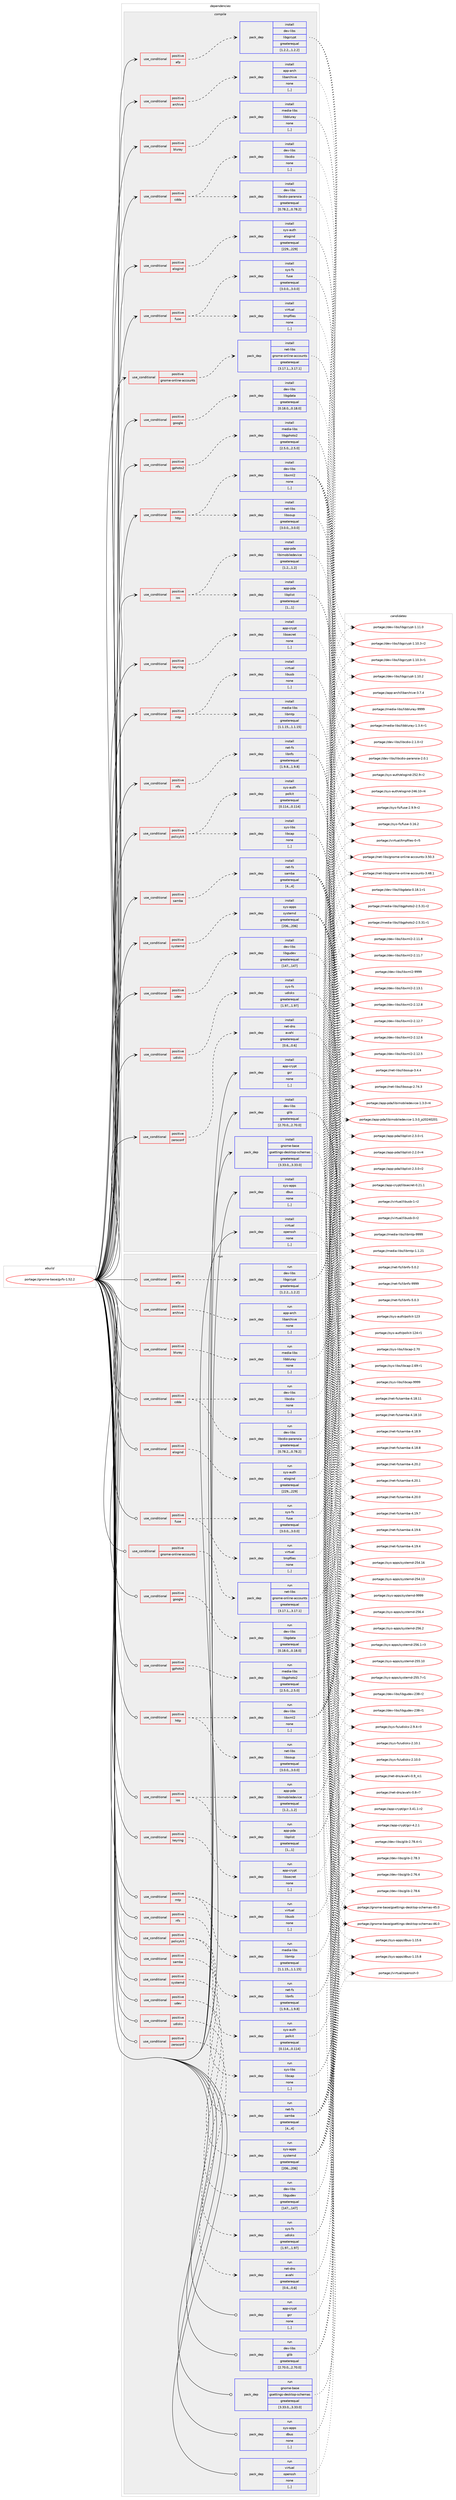 digraph prolog {

# *************
# Graph options
# *************

newrank=true;
concentrate=true;
compound=true;
graph [rankdir=LR,fontname=Helvetica,fontsize=10,ranksep=1.5];#, ranksep=2.5, nodesep=0.2];
edge  [arrowhead=vee];
node  [fontname=Helvetica,fontsize=10];

# **********
# The ebuild
# **********

subgraph cluster_leftcol {
color=gray;
label=<<i>ebuild</i>>;
id [label="portage://gnome-base/gvfs-1.52.2", color=red, width=4, href="../gnome-base/gvfs-1.52.2.svg"];
}

# ****************
# The dependencies
# ****************

subgraph cluster_midcol {
color=gray;
label=<<i>dependencies</i>>;
subgraph cluster_compile {
fillcolor="#eeeeee";
style=filled;
label=<<i>compile</i>>;
subgraph cond65355 {
dependency237873 [label=<<TABLE BORDER="0" CELLBORDER="1" CELLSPACING="0" CELLPADDING="4"><TR><TD ROWSPAN="3" CELLPADDING="10">use_conditional</TD></TR><TR><TD>positive</TD></TR><TR><TD>afp</TD></TR></TABLE>>, shape=none, color=red];
subgraph pack170986 {
dependency237874 [label=<<TABLE BORDER="0" CELLBORDER="1" CELLSPACING="0" CELLPADDING="4" WIDTH="220"><TR><TD ROWSPAN="6" CELLPADDING="30">pack_dep</TD></TR><TR><TD WIDTH="110">install</TD></TR><TR><TD>dev-libs</TD></TR><TR><TD>libgcrypt</TD></TR><TR><TD>greaterequal</TD></TR><TR><TD>[1.2.2,,,1.2.2]</TD></TR></TABLE>>, shape=none, color=blue];
}
dependency237873:e -> dependency237874:w [weight=20,style="dashed",arrowhead="vee"];
}
id:e -> dependency237873:w [weight=20,style="solid",arrowhead="vee"];
subgraph cond65356 {
dependency237875 [label=<<TABLE BORDER="0" CELLBORDER="1" CELLSPACING="0" CELLPADDING="4"><TR><TD ROWSPAN="3" CELLPADDING="10">use_conditional</TD></TR><TR><TD>positive</TD></TR><TR><TD>archive</TD></TR></TABLE>>, shape=none, color=red];
subgraph pack170987 {
dependency237876 [label=<<TABLE BORDER="0" CELLBORDER="1" CELLSPACING="0" CELLPADDING="4" WIDTH="220"><TR><TD ROWSPAN="6" CELLPADDING="30">pack_dep</TD></TR><TR><TD WIDTH="110">install</TD></TR><TR><TD>app-arch</TD></TR><TR><TD>libarchive</TD></TR><TR><TD>none</TD></TR><TR><TD>[,,]</TD></TR></TABLE>>, shape=none, color=blue];
}
dependency237875:e -> dependency237876:w [weight=20,style="dashed",arrowhead="vee"];
}
id:e -> dependency237875:w [weight=20,style="solid",arrowhead="vee"];
subgraph cond65357 {
dependency237877 [label=<<TABLE BORDER="0" CELLBORDER="1" CELLSPACING="0" CELLPADDING="4"><TR><TD ROWSPAN="3" CELLPADDING="10">use_conditional</TD></TR><TR><TD>positive</TD></TR><TR><TD>bluray</TD></TR></TABLE>>, shape=none, color=red];
subgraph pack170988 {
dependency237878 [label=<<TABLE BORDER="0" CELLBORDER="1" CELLSPACING="0" CELLPADDING="4" WIDTH="220"><TR><TD ROWSPAN="6" CELLPADDING="30">pack_dep</TD></TR><TR><TD WIDTH="110">install</TD></TR><TR><TD>media-libs</TD></TR><TR><TD>libbluray</TD></TR><TR><TD>none</TD></TR><TR><TD>[,,]</TD></TR></TABLE>>, shape=none, color=blue];
}
dependency237877:e -> dependency237878:w [weight=20,style="dashed",arrowhead="vee"];
}
id:e -> dependency237877:w [weight=20,style="solid",arrowhead="vee"];
subgraph cond65358 {
dependency237879 [label=<<TABLE BORDER="0" CELLBORDER="1" CELLSPACING="0" CELLPADDING="4"><TR><TD ROWSPAN="3" CELLPADDING="10">use_conditional</TD></TR><TR><TD>positive</TD></TR><TR><TD>cdda</TD></TR></TABLE>>, shape=none, color=red];
subgraph pack170989 {
dependency237880 [label=<<TABLE BORDER="0" CELLBORDER="1" CELLSPACING="0" CELLPADDING="4" WIDTH="220"><TR><TD ROWSPAN="6" CELLPADDING="30">pack_dep</TD></TR><TR><TD WIDTH="110">install</TD></TR><TR><TD>dev-libs</TD></TR><TR><TD>libcdio</TD></TR><TR><TD>none</TD></TR><TR><TD>[,,]</TD></TR></TABLE>>, shape=none, color=blue];
}
dependency237879:e -> dependency237880:w [weight=20,style="dashed",arrowhead="vee"];
subgraph pack170990 {
dependency237881 [label=<<TABLE BORDER="0" CELLBORDER="1" CELLSPACING="0" CELLPADDING="4" WIDTH="220"><TR><TD ROWSPAN="6" CELLPADDING="30">pack_dep</TD></TR><TR><TD WIDTH="110">install</TD></TR><TR><TD>dev-libs</TD></TR><TR><TD>libcdio-paranoia</TD></TR><TR><TD>greaterequal</TD></TR><TR><TD>[0.78.2,,,0.78.2]</TD></TR></TABLE>>, shape=none, color=blue];
}
dependency237879:e -> dependency237881:w [weight=20,style="dashed",arrowhead="vee"];
}
id:e -> dependency237879:w [weight=20,style="solid",arrowhead="vee"];
subgraph cond65359 {
dependency237882 [label=<<TABLE BORDER="0" CELLBORDER="1" CELLSPACING="0" CELLPADDING="4"><TR><TD ROWSPAN="3" CELLPADDING="10">use_conditional</TD></TR><TR><TD>positive</TD></TR><TR><TD>elogind</TD></TR></TABLE>>, shape=none, color=red];
subgraph pack170991 {
dependency237883 [label=<<TABLE BORDER="0" CELLBORDER="1" CELLSPACING="0" CELLPADDING="4" WIDTH="220"><TR><TD ROWSPAN="6" CELLPADDING="30">pack_dep</TD></TR><TR><TD WIDTH="110">install</TD></TR><TR><TD>sys-auth</TD></TR><TR><TD>elogind</TD></TR><TR><TD>greaterequal</TD></TR><TR><TD>[229,,,229]</TD></TR></TABLE>>, shape=none, color=blue];
}
dependency237882:e -> dependency237883:w [weight=20,style="dashed",arrowhead="vee"];
}
id:e -> dependency237882:w [weight=20,style="solid",arrowhead="vee"];
subgraph cond65360 {
dependency237884 [label=<<TABLE BORDER="0" CELLBORDER="1" CELLSPACING="0" CELLPADDING="4"><TR><TD ROWSPAN="3" CELLPADDING="10">use_conditional</TD></TR><TR><TD>positive</TD></TR><TR><TD>fuse</TD></TR></TABLE>>, shape=none, color=red];
subgraph pack170992 {
dependency237885 [label=<<TABLE BORDER="0" CELLBORDER="1" CELLSPACING="0" CELLPADDING="4" WIDTH="220"><TR><TD ROWSPAN="6" CELLPADDING="30">pack_dep</TD></TR><TR><TD WIDTH="110">install</TD></TR><TR><TD>sys-fs</TD></TR><TR><TD>fuse</TD></TR><TR><TD>greaterequal</TD></TR><TR><TD>[3.0.0,,,3.0.0]</TD></TR></TABLE>>, shape=none, color=blue];
}
dependency237884:e -> dependency237885:w [weight=20,style="dashed",arrowhead="vee"];
subgraph pack170993 {
dependency237886 [label=<<TABLE BORDER="0" CELLBORDER="1" CELLSPACING="0" CELLPADDING="4" WIDTH="220"><TR><TD ROWSPAN="6" CELLPADDING="30">pack_dep</TD></TR><TR><TD WIDTH="110">install</TD></TR><TR><TD>virtual</TD></TR><TR><TD>tmpfiles</TD></TR><TR><TD>none</TD></TR><TR><TD>[,,]</TD></TR></TABLE>>, shape=none, color=blue];
}
dependency237884:e -> dependency237886:w [weight=20,style="dashed",arrowhead="vee"];
}
id:e -> dependency237884:w [weight=20,style="solid",arrowhead="vee"];
subgraph cond65361 {
dependency237887 [label=<<TABLE BORDER="0" CELLBORDER="1" CELLSPACING="0" CELLPADDING="4"><TR><TD ROWSPAN="3" CELLPADDING="10">use_conditional</TD></TR><TR><TD>positive</TD></TR><TR><TD>gnome-online-accounts</TD></TR></TABLE>>, shape=none, color=red];
subgraph pack170994 {
dependency237888 [label=<<TABLE BORDER="0" CELLBORDER="1" CELLSPACING="0" CELLPADDING="4" WIDTH="220"><TR><TD ROWSPAN="6" CELLPADDING="30">pack_dep</TD></TR><TR><TD WIDTH="110">install</TD></TR><TR><TD>net-libs</TD></TR><TR><TD>gnome-online-accounts</TD></TR><TR><TD>greaterequal</TD></TR><TR><TD>[3.17.1,,,3.17.1]</TD></TR></TABLE>>, shape=none, color=blue];
}
dependency237887:e -> dependency237888:w [weight=20,style="dashed",arrowhead="vee"];
}
id:e -> dependency237887:w [weight=20,style="solid",arrowhead="vee"];
subgraph cond65362 {
dependency237889 [label=<<TABLE BORDER="0" CELLBORDER="1" CELLSPACING="0" CELLPADDING="4"><TR><TD ROWSPAN="3" CELLPADDING="10">use_conditional</TD></TR><TR><TD>positive</TD></TR><TR><TD>google</TD></TR></TABLE>>, shape=none, color=red];
subgraph pack170995 {
dependency237890 [label=<<TABLE BORDER="0" CELLBORDER="1" CELLSPACING="0" CELLPADDING="4" WIDTH="220"><TR><TD ROWSPAN="6" CELLPADDING="30">pack_dep</TD></TR><TR><TD WIDTH="110">install</TD></TR><TR><TD>dev-libs</TD></TR><TR><TD>libgdata</TD></TR><TR><TD>greaterequal</TD></TR><TR><TD>[0.18.0,,,0.18.0]</TD></TR></TABLE>>, shape=none, color=blue];
}
dependency237889:e -> dependency237890:w [weight=20,style="dashed",arrowhead="vee"];
}
id:e -> dependency237889:w [weight=20,style="solid",arrowhead="vee"];
subgraph cond65363 {
dependency237891 [label=<<TABLE BORDER="0" CELLBORDER="1" CELLSPACING="0" CELLPADDING="4"><TR><TD ROWSPAN="3" CELLPADDING="10">use_conditional</TD></TR><TR><TD>positive</TD></TR><TR><TD>gphoto2</TD></TR></TABLE>>, shape=none, color=red];
subgraph pack170996 {
dependency237892 [label=<<TABLE BORDER="0" CELLBORDER="1" CELLSPACING="0" CELLPADDING="4" WIDTH="220"><TR><TD ROWSPAN="6" CELLPADDING="30">pack_dep</TD></TR><TR><TD WIDTH="110">install</TD></TR><TR><TD>media-libs</TD></TR><TR><TD>libgphoto2</TD></TR><TR><TD>greaterequal</TD></TR><TR><TD>[2.5.0,,,2.5.0]</TD></TR></TABLE>>, shape=none, color=blue];
}
dependency237891:e -> dependency237892:w [weight=20,style="dashed",arrowhead="vee"];
}
id:e -> dependency237891:w [weight=20,style="solid",arrowhead="vee"];
subgraph cond65364 {
dependency237893 [label=<<TABLE BORDER="0" CELLBORDER="1" CELLSPACING="0" CELLPADDING="4"><TR><TD ROWSPAN="3" CELLPADDING="10">use_conditional</TD></TR><TR><TD>positive</TD></TR><TR><TD>http</TD></TR></TABLE>>, shape=none, color=red];
subgraph pack170997 {
dependency237894 [label=<<TABLE BORDER="0" CELLBORDER="1" CELLSPACING="0" CELLPADDING="4" WIDTH="220"><TR><TD ROWSPAN="6" CELLPADDING="30">pack_dep</TD></TR><TR><TD WIDTH="110">install</TD></TR><TR><TD>dev-libs</TD></TR><TR><TD>libxml2</TD></TR><TR><TD>none</TD></TR><TR><TD>[,,]</TD></TR></TABLE>>, shape=none, color=blue];
}
dependency237893:e -> dependency237894:w [weight=20,style="dashed",arrowhead="vee"];
subgraph pack170998 {
dependency237895 [label=<<TABLE BORDER="0" CELLBORDER="1" CELLSPACING="0" CELLPADDING="4" WIDTH="220"><TR><TD ROWSPAN="6" CELLPADDING="30">pack_dep</TD></TR><TR><TD WIDTH="110">install</TD></TR><TR><TD>net-libs</TD></TR><TR><TD>libsoup</TD></TR><TR><TD>greaterequal</TD></TR><TR><TD>[3.0.0,,,3.0.0]</TD></TR></TABLE>>, shape=none, color=blue];
}
dependency237893:e -> dependency237895:w [weight=20,style="dashed",arrowhead="vee"];
}
id:e -> dependency237893:w [weight=20,style="solid",arrowhead="vee"];
subgraph cond65365 {
dependency237896 [label=<<TABLE BORDER="0" CELLBORDER="1" CELLSPACING="0" CELLPADDING="4"><TR><TD ROWSPAN="3" CELLPADDING="10">use_conditional</TD></TR><TR><TD>positive</TD></TR><TR><TD>ios</TD></TR></TABLE>>, shape=none, color=red];
subgraph pack170999 {
dependency237897 [label=<<TABLE BORDER="0" CELLBORDER="1" CELLSPACING="0" CELLPADDING="4" WIDTH="220"><TR><TD ROWSPAN="6" CELLPADDING="30">pack_dep</TD></TR><TR><TD WIDTH="110">install</TD></TR><TR><TD>app-pda</TD></TR><TR><TD>libimobiledevice</TD></TR><TR><TD>greaterequal</TD></TR><TR><TD>[1.2,,,1.2]</TD></TR></TABLE>>, shape=none, color=blue];
}
dependency237896:e -> dependency237897:w [weight=20,style="dashed",arrowhead="vee"];
subgraph pack171000 {
dependency237898 [label=<<TABLE BORDER="0" CELLBORDER="1" CELLSPACING="0" CELLPADDING="4" WIDTH="220"><TR><TD ROWSPAN="6" CELLPADDING="30">pack_dep</TD></TR><TR><TD WIDTH="110">install</TD></TR><TR><TD>app-pda</TD></TR><TR><TD>libplist</TD></TR><TR><TD>greaterequal</TD></TR><TR><TD>[1,,,1]</TD></TR></TABLE>>, shape=none, color=blue];
}
dependency237896:e -> dependency237898:w [weight=20,style="dashed",arrowhead="vee"];
}
id:e -> dependency237896:w [weight=20,style="solid",arrowhead="vee"];
subgraph cond65366 {
dependency237899 [label=<<TABLE BORDER="0" CELLBORDER="1" CELLSPACING="0" CELLPADDING="4"><TR><TD ROWSPAN="3" CELLPADDING="10">use_conditional</TD></TR><TR><TD>positive</TD></TR><TR><TD>keyring</TD></TR></TABLE>>, shape=none, color=red];
subgraph pack171001 {
dependency237900 [label=<<TABLE BORDER="0" CELLBORDER="1" CELLSPACING="0" CELLPADDING="4" WIDTH="220"><TR><TD ROWSPAN="6" CELLPADDING="30">pack_dep</TD></TR><TR><TD WIDTH="110">install</TD></TR><TR><TD>app-crypt</TD></TR><TR><TD>libsecret</TD></TR><TR><TD>none</TD></TR><TR><TD>[,,]</TD></TR></TABLE>>, shape=none, color=blue];
}
dependency237899:e -> dependency237900:w [weight=20,style="dashed",arrowhead="vee"];
}
id:e -> dependency237899:w [weight=20,style="solid",arrowhead="vee"];
subgraph cond65367 {
dependency237901 [label=<<TABLE BORDER="0" CELLBORDER="1" CELLSPACING="0" CELLPADDING="4"><TR><TD ROWSPAN="3" CELLPADDING="10">use_conditional</TD></TR><TR><TD>positive</TD></TR><TR><TD>mtp</TD></TR></TABLE>>, shape=none, color=red];
subgraph pack171002 {
dependency237902 [label=<<TABLE BORDER="0" CELLBORDER="1" CELLSPACING="0" CELLPADDING="4" WIDTH="220"><TR><TD ROWSPAN="6" CELLPADDING="30">pack_dep</TD></TR><TR><TD WIDTH="110">install</TD></TR><TR><TD>virtual</TD></TR><TR><TD>libusb</TD></TR><TR><TD>none</TD></TR><TR><TD>[,,]</TD></TR></TABLE>>, shape=none, color=blue];
}
dependency237901:e -> dependency237902:w [weight=20,style="dashed",arrowhead="vee"];
subgraph pack171003 {
dependency237903 [label=<<TABLE BORDER="0" CELLBORDER="1" CELLSPACING="0" CELLPADDING="4" WIDTH="220"><TR><TD ROWSPAN="6" CELLPADDING="30">pack_dep</TD></TR><TR><TD WIDTH="110">install</TD></TR><TR><TD>media-libs</TD></TR><TR><TD>libmtp</TD></TR><TR><TD>greaterequal</TD></TR><TR><TD>[1.1.15,,,1.1.15]</TD></TR></TABLE>>, shape=none, color=blue];
}
dependency237901:e -> dependency237903:w [weight=20,style="dashed",arrowhead="vee"];
}
id:e -> dependency237901:w [weight=20,style="solid",arrowhead="vee"];
subgraph cond65368 {
dependency237904 [label=<<TABLE BORDER="0" CELLBORDER="1" CELLSPACING="0" CELLPADDING="4"><TR><TD ROWSPAN="3" CELLPADDING="10">use_conditional</TD></TR><TR><TD>positive</TD></TR><TR><TD>nfs</TD></TR></TABLE>>, shape=none, color=red];
subgraph pack171004 {
dependency237905 [label=<<TABLE BORDER="0" CELLBORDER="1" CELLSPACING="0" CELLPADDING="4" WIDTH="220"><TR><TD ROWSPAN="6" CELLPADDING="30">pack_dep</TD></TR><TR><TD WIDTH="110">install</TD></TR><TR><TD>net-fs</TD></TR><TR><TD>libnfs</TD></TR><TR><TD>greaterequal</TD></TR><TR><TD>[1.9.8,,,1.9.8]</TD></TR></TABLE>>, shape=none, color=blue];
}
dependency237904:e -> dependency237905:w [weight=20,style="dashed",arrowhead="vee"];
}
id:e -> dependency237904:w [weight=20,style="solid",arrowhead="vee"];
subgraph cond65369 {
dependency237906 [label=<<TABLE BORDER="0" CELLBORDER="1" CELLSPACING="0" CELLPADDING="4"><TR><TD ROWSPAN="3" CELLPADDING="10">use_conditional</TD></TR><TR><TD>positive</TD></TR><TR><TD>policykit</TD></TR></TABLE>>, shape=none, color=red];
subgraph pack171005 {
dependency237907 [label=<<TABLE BORDER="0" CELLBORDER="1" CELLSPACING="0" CELLPADDING="4" WIDTH="220"><TR><TD ROWSPAN="6" CELLPADDING="30">pack_dep</TD></TR><TR><TD WIDTH="110">install</TD></TR><TR><TD>sys-auth</TD></TR><TR><TD>polkit</TD></TR><TR><TD>greaterequal</TD></TR><TR><TD>[0.114,,,0.114]</TD></TR></TABLE>>, shape=none, color=blue];
}
dependency237906:e -> dependency237907:w [weight=20,style="dashed",arrowhead="vee"];
subgraph pack171006 {
dependency237908 [label=<<TABLE BORDER="0" CELLBORDER="1" CELLSPACING="0" CELLPADDING="4" WIDTH="220"><TR><TD ROWSPAN="6" CELLPADDING="30">pack_dep</TD></TR><TR><TD WIDTH="110">install</TD></TR><TR><TD>sys-libs</TD></TR><TR><TD>libcap</TD></TR><TR><TD>none</TD></TR><TR><TD>[,,]</TD></TR></TABLE>>, shape=none, color=blue];
}
dependency237906:e -> dependency237908:w [weight=20,style="dashed",arrowhead="vee"];
}
id:e -> dependency237906:w [weight=20,style="solid",arrowhead="vee"];
subgraph cond65370 {
dependency237909 [label=<<TABLE BORDER="0" CELLBORDER="1" CELLSPACING="0" CELLPADDING="4"><TR><TD ROWSPAN="3" CELLPADDING="10">use_conditional</TD></TR><TR><TD>positive</TD></TR><TR><TD>samba</TD></TR></TABLE>>, shape=none, color=red];
subgraph pack171007 {
dependency237910 [label=<<TABLE BORDER="0" CELLBORDER="1" CELLSPACING="0" CELLPADDING="4" WIDTH="220"><TR><TD ROWSPAN="6" CELLPADDING="30">pack_dep</TD></TR><TR><TD WIDTH="110">install</TD></TR><TR><TD>net-fs</TD></TR><TR><TD>samba</TD></TR><TR><TD>greaterequal</TD></TR><TR><TD>[4,,,4]</TD></TR></TABLE>>, shape=none, color=blue];
}
dependency237909:e -> dependency237910:w [weight=20,style="dashed",arrowhead="vee"];
}
id:e -> dependency237909:w [weight=20,style="solid",arrowhead="vee"];
subgraph cond65371 {
dependency237911 [label=<<TABLE BORDER="0" CELLBORDER="1" CELLSPACING="0" CELLPADDING="4"><TR><TD ROWSPAN="3" CELLPADDING="10">use_conditional</TD></TR><TR><TD>positive</TD></TR><TR><TD>systemd</TD></TR></TABLE>>, shape=none, color=red];
subgraph pack171008 {
dependency237912 [label=<<TABLE BORDER="0" CELLBORDER="1" CELLSPACING="0" CELLPADDING="4" WIDTH="220"><TR><TD ROWSPAN="6" CELLPADDING="30">pack_dep</TD></TR><TR><TD WIDTH="110">install</TD></TR><TR><TD>sys-apps</TD></TR><TR><TD>systemd</TD></TR><TR><TD>greaterequal</TD></TR><TR><TD>[206,,,206]</TD></TR></TABLE>>, shape=none, color=blue];
}
dependency237911:e -> dependency237912:w [weight=20,style="dashed",arrowhead="vee"];
}
id:e -> dependency237911:w [weight=20,style="solid",arrowhead="vee"];
subgraph cond65372 {
dependency237913 [label=<<TABLE BORDER="0" CELLBORDER="1" CELLSPACING="0" CELLPADDING="4"><TR><TD ROWSPAN="3" CELLPADDING="10">use_conditional</TD></TR><TR><TD>positive</TD></TR><TR><TD>udev</TD></TR></TABLE>>, shape=none, color=red];
subgraph pack171009 {
dependency237914 [label=<<TABLE BORDER="0" CELLBORDER="1" CELLSPACING="0" CELLPADDING="4" WIDTH="220"><TR><TD ROWSPAN="6" CELLPADDING="30">pack_dep</TD></TR><TR><TD WIDTH="110">install</TD></TR><TR><TD>dev-libs</TD></TR><TR><TD>libgudev</TD></TR><TR><TD>greaterequal</TD></TR><TR><TD>[147,,,147]</TD></TR></TABLE>>, shape=none, color=blue];
}
dependency237913:e -> dependency237914:w [weight=20,style="dashed",arrowhead="vee"];
}
id:e -> dependency237913:w [weight=20,style="solid",arrowhead="vee"];
subgraph cond65373 {
dependency237915 [label=<<TABLE BORDER="0" CELLBORDER="1" CELLSPACING="0" CELLPADDING="4"><TR><TD ROWSPAN="3" CELLPADDING="10">use_conditional</TD></TR><TR><TD>positive</TD></TR><TR><TD>udisks</TD></TR></TABLE>>, shape=none, color=red];
subgraph pack171010 {
dependency237916 [label=<<TABLE BORDER="0" CELLBORDER="1" CELLSPACING="0" CELLPADDING="4" WIDTH="220"><TR><TD ROWSPAN="6" CELLPADDING="30">pack_dep</TD></TR><TR><TD WIDTH="110">install</TD></TR><TR><TD>sys-fs</TD></TR><TR><TD>udisks</TD></TR><TR><TD>greaterequal</TD></TR><TR><TD>[1.97,,,1.97]</TD></TR></TABLE>>, shape=none, color=blue];
}
dependency237915:e -> dependency237916:w [weight=20,style="dashed",arrowhead="vee"];
}
id:e -> dependency237915:w [weight=20,style="solid",arrowhead="vee"];
subgraph cond65374 {
dependency237917 [label=<<TABLE BORDER="0" CELLBORDER="1" CELLSPACING="0" CELLPADDING="4"><TR><TD ROWSPAN="3" CELLPADDING="10">use_conditional</TD></TR><TR><TD>positive</TD></TR><TR><TD>zeroconf</TD></TR></TABLE>>, shape=none, color=red];
subgraph pack171011 {
dependency237918 [label=<<TABLE BORDER="0" CELLBORDER="1" CELLSPACING="0" CELLPADDING="4" WIDTH="220"><TR><TD ROWSPAN="6" CELLPADDING="30">pack_dep</TD></TR><TR><TD WIDTH="110">install</TD></TR><TR><TD>net-dns</TD></TR><TR><TD>avahi</TD></TR><TR><TD>greaterequal</TD></TR><TR><TD>[0.6,,,0.6]</TD></TR></TABLE>>, shape=none, color=blue];
}
dependency237917:e -> dependency237918:w [weight=20,style="dashed",arrowhead="vee"];
}
id:e -> dependency237917:w [weight=20,style="solid",arrowhead="vee"];
subgraph pack171012 {
dependency237919 [label=<<TABLE BORDER="0" CELLBORDER="1" CELLSPACING="0" CELLPADDING="4" WIDTH="220"><TR><TD ROWSPAN="6" CELLPADDING="30">pack_dep</TD></TR><TR><TD WIDTH="110">install</TD></TR><TR><TD>app-crypt</TD></TR><TR><TD>gcr</TD></TR><TR><TD>none</TD></TR><TR><TD>[,,]</TD></TR></TABLE>>, shape=none, color=blue];
}
id:e -> dependency237919:w [weight=20,style="solid",arrowhead="vee"];
subgraph pack171013 {
dependency237920 [label=<<TABLE BORDER="0" CELLBORDER="1" CELLSPACING="0" CELLPADDING="4" WIDTH="220"><TR><TD ROWSPAN="6" CELLPADDING="30">pack_dep</TD></TR><TR><TD WIDTH="110">install</TD></TR><TR><TD>dev-libs</TD></TR><TR><TD>glib</TD></TR><TR><TD>greaterequal</TD></TR><TR><TD>[2.70.0,,,2.70.0]</TD></TR></TABLE>>, shape=none, color=blue];
}
id:e -> dependency237920:w [weight=20,style="solid",arrowhead="vee"];
subgraph pack171014 {
dependency237921 [label=<<TABLE BORDER="0" CELLBORDER="1" CELLSPACING="0" CELLPADDING="4" WIDTH="220"><TR><TD ROWSPAN="6" CELLPADDING="30">pack_dep</TD></TR><TR><TD WIDTH="110">install</TD></TR><TR><TD>gnome-base</TD></TR><TR><TD>gsettings-desktop-schemas</TD></TR><TR><TD>greaterequal</TD></TR><TR><TD>[3.33.0,,,3.33.0]</TD></TR></TABLE>>, shape=none, color=blue];
}
id:e -> dependency237921:w [weight=20,style="solid",arrowhead="vee"];
subgraph pack171015 {
dependency237922 [label=<<TABLE BORDER="0" CELLBORDER="1" CELLSPACING="0" CELLPADDING="4" WIDTH="220"><TR><TD ROWSPAN="6" CELLPADDING="30">pack_dep</TD></TR><TR><TD WIDTH="110">install</TD></TR><TR><TD>sys-apps</TD></TR><TR><TD>dbus</TD></TR><TR><TD>none</TD></TR><TR><TD>[,,]</TD></TR></TABLE>>, shape=none, color=blue];
}
id:e -> dependency237922:w [weight=20,style="solid",arrowhead="vee"];
subgraph pack171016 {
dependency237923 [label=<<TABLE BORDER="0" CELLBORDER="1" CELLSPACING="0" CELLPADDING="4" WIDTH="220"><TR><TD ROWSPAN="6" CELLPADDING="30">pack_dep</TD></TR><TR><TD WIDTH="110">install</TD></TR><TR><TD>virtual</TD></TR><TR><TD>openssh</TD></TR><TR><TD>none</TD></TR><TR><TD>[,,]</TD></TR></TABLE>>, shape=none, color=blue];
}
id:e -> dependency237923:w [weight=20,style="solid",arrowhead="vee"];
}
subgraph cluster_compileandrun {
fillcolor="#eeeeee";
style=filled;
label=<<i>compile and run</i>>;
}
subgraph cluster_run {
fillcolor="#eeeeee";
style=filled;
label=<<i>run</i>>;
subgraph cond65375 {
dependency237924 [label=<<TABLE BORDER="0" CELLBORDER="1" CELLSPACING="0" CELLPADDING="4"><TR><TD ROWSPAN="3" CELLPADDING="10">use_conditional</TD></TR><TR><TD>positive</TD></TR><TR><TD>afp</TD></TR></TABLE>>, shape=none, color=red];
subgraph pack171017 {
dependency237925 [label=<<TABLE BORDER="0" CELLBORDER="1" CELLSPACING="0" CELLPADDING="4" WIDTH="220"><TR><TD ROWSPAN="6" CELLPADDING="30">pack_dep</TD></TR><TR><TD WIDTH="110">run</TD></TR><TR><TD>dev-libs</TD></TR><TR><TD>libgcrypt</TD></TR><TR><TD>greaterequal</TD></TR><TR><TD>[1.2.2,,,1.2.2]</TD></TR></TABLE>>, shape=none, color=blue];
}
dependency237924:e -> dependency237925:w [weight=20,style="dashed",arrowhead="vee"];
}
id:e -> dependency237924:w [weight=20,style="solid",arrowhead="odot"];
subgraph cond65376 {
dependency237926 [label=<<TABLE BORDER="0" CELLBORDER="1" CELLSPACING="0" CELLPADDING="4"><TR><TD ROWSPAN="3" CELLPADDING="10">use_conditional</TD></TR><TR><TD>positive</TD></TR><TR><TD>archive</TD></TR></TABLE>>, shape=none, color=red];
subgraph pack171018 {
dependency237927 [label=<<TABLE BORDER="0" CELLBORDER="1" CELLSPACING="0" CELLPADDING="4" WIDTH="220"><TR><TD ROWSPAN="6" CELLPADDING="30">pack_dep</TD></TR><TR><TD WIDTH="110">run</TD></TR><TR><TD>app-arch</TD></TR><TR><TD>libarchive</TD></TR><TR><TD>none</TD></TR><TR><TD>[,,]</TD></TR></TABLE>>, shape=none, color=blue];
}
dependency237926:e -> dependency237927:w [weight=20,style="dashed",arrowhead="vee"];
}
id:e -> dependency237926:w [weight=20,style="solid",arrowhead="odot"];
subgraph cond65377 {
dependency237928 [label=<<TABLE BORDER="0" CELLBORDER="1" CELLSPACING="0" CELLPADDING="4"><TR><TD ROWSPAN="3" CELLPADDING="10">use_conditional</TD></TR><TR><TD>positive</TD></TR><TR><TD>bluray</TD></TR></TABLE>>, shape=none, color=red];
subgraph pack171019 {
dependency237929 [label=<<TABLE BORDER="0" CELLBORDER="1" CELLSPACING="0" CELLPADDING="4" WIDTH="220"><TR><TD ROWSPAN="6" CELLPADDING="30">pack_dep</TD></TR><TR><TD WIDTH="110">run</TD></TR><TR><TD>media-libs</TD></TR><TR><TD>libbluray</TD></TR><TR><TD>none</TD></TR><TR><TD>[,,]</TD></TR></TABLE>>, shape=none, color=blue];
}
dependency237928:e -> dependency237929:w [weight=20,style="dashed",arrowhead="vee"];
}
id:e -> dependency237928:w [weight=20,style="solid",arrowhead="odot"];
subgraph cond65378 {
dependency237930 [label=<<TABLE BORDER="0" CELLBORDER="1" CELLSPACING="0" CELLPADDING="4"><TR><TD ROWSPAN="3" CELLPADDING="10">use_conditional</TD></TR><TR><TD>positive</TD></TR><TR><TD>cdda</TD></TR></TABLE>>, shape=none, color=red];
subgraph pack171020 {
dependency237931 [label=<<TABLE BORDER="0" CELLBORDER="1" CELLSPACING="0" CELLPADDING="4" WIDTH="220"><TR><TD ROWSPAN="6" CELLPADDING="30">pack_dep</TD></TR><TR><TD WIDTH="110">run</TD></TR><TR><TD>dev-libs</TD></TR><TR><TD>libcdio</TD></TR><TR><TD>none</TD></TR><TR><TD>[,,]</TD></TR></TABLE>>, shape=none, color=blue];
}
dependency237930:e -> dependency237931:w [weight=20,style="dashed",arrowhead="vee"];
subgraph pack171021 {
dependency237932 [label=<<TABLE BORDER="0" CELLBORDER="1" CELLSPACING="0" CELLPADDING="4" WIDTH="220"><TR><TD ROWSPAN="6" CELLPADDING="30">pack_dep</TD></TR><TR><TD WIDTH="110">run</TD></TR><TR><TD>dev-libs</TD></TR><TR><TD>libcdio-paranoia</TD></TR><TR><TD>greaterequal</TD></TR><TR><TD>[0.78.2,,,0.78.2]</TD></TR></TABLE>>, shape=none, color=blue];
}
dependency237930:e -> dependency237932:w [weight=20,style="dashed",arrowhead="vee"];
}
id:e -> dependency237930:w [weight=20,style="solid",arrowhead="odot"];
subgraph cond65379 {
dependency237933 [label=<<TABLE BORDER="0" CELLBORDER="1" CELLSPACING="0" CELLPADDING="4"><TR><TD ROWSPAN="3" CELLPADDING="10">use_conditional</TD></TR><TR><TD>positive</TD></TR><TR><TD>elogind</TD></TR></TABLE>>, shape=none, color=red];
subgraph pack171022 {
dependency237934 [label=<<TABLE BORDER="0" CELLBORDER="1" CELLSPACING="0" CELLPADDING="4" WIDTH="220"><TR><TD ROWSPAN="6" CELLPADDING="30">pack_dep</TD></TR><TR><TD WIDTH="110">run</TD></TR><TR><TD>sys-auth</TD></TR><TR><TD>elogind</TD></TR><TR><TD>greaterequal</TD></TR><TR><TD>[229,,,229]</TD></TR></TABLE>>, shape=none, color=blue];
}
dependency237933:e -> dependency237934:w [weight=20,style="dashed",arrowhead="vee"];
}
id:e -> dependency237933:w [weight=20,style="solid",arrowhead="odot"];
subgraph cond65380 {
dependency237935 [label=<<TABLE BORDER="0" CELLBORDER="1" CELLSPACING="0" CELLPADDING="4"><TR><TD ROWSPAN="3" CELLPADDING="10">use_conditional</TD></TR><TR><TD>positive</TD></TR><TR><TD>fuse</TD></TR></TABLE>>, shape=none, color=red];
subgraph pack171023 {
dependency237936 [label=<<TABLE BORDER="0" CELLBORDER="1" CELLSPACING="0" CELLPADDING="4" WIDTH="220"><TR><TD ROWSPAN="6" CELLPADDING="30">pack_dep</TD></TR><TR><TD WIDTH="110">run</TD></TR><TR><TD>sys-fs</TD></TR><TR><TD>fuse</TD></TR><TR><TD>greaterequal</TD></TR><TR><TD>[3.0.0,,,3.0.0]</TD></TR></TABLE>>, shape=none, color=blue];
}
dependency237935:e -> dependency237936:w [weight=20,style="dashed",arrowhead="vee"];
subgraph pack171024 {
dependency237937 [label=<<TABLE BORDER="0" CELLBORDER="1" CELLSPACING="0" CELLPADDING="4" WIDTH="220"><TR><TD ROWSPAN="6" CELLPADDING="30">pack_dep</TD></TR><TR><TD WIDTH="110">run</TD></TR><TR><TD>virtual</TD></TR><TR><TD>tmpfiles</TD></TR><TR><TD>none</TD></TR><TR><TD>[,,]</TD></TR></TABLE>>, shape=none, color=blue];
}
dependency237935:e -> dependency237937:w [weight=20,style="dashed",arrowhead="vee"];
}
id:e -> dependency237935:w [weight=20,style="solid",arrowhead="odot"];
subgraph cond65381 {
dependency237938 [label=<<TABLE BORDER="0" CELLBORDER="1" CELLSPACING="0" CELLPADDING="4"><TR><TD ROWSPAN="3" CELLPADDING="10">use_conditional</TD></TR><TR><TD>positive</TD></TR><TR><TD>gnome-online-accounts</TD></TR></TABLE>>, shape=none, color=red];
subgraph pack171025 {
dependency237939 [label=<<TABLE BORDER="0" CELLBORDER="1" CELLSPACING="0" CELLPADDING="4" WIDTH="220"><TR><TD ROWSPAN="6" CELLPADDING="30">pack_dep</TD></TR><TR><TD WIDTH="110">run</TD></TR><TR><TD>net-libs</TD></TR><TR><TD>gnome-online-accounts</TD></TR><TR><TD>greaterequal</TD></TR><TR><TD>[3.17.1,,,3.17.1]</TD></TR></TABLE>>, shape=none, color=blue];
}
dependency237938:e -> dependency237939:w [weight=20,style="dashed",arrowhead="vee"];
}
id:e -> dependency237938:w [weight=20,style="solid",arrowhead="odot"];
subgraph cond65382 {
dependency237940 [label=<<TABLE BORDER="0" CELLBORDER="1" CELLSPACING="0" CELLPADDING="4"><TR><TD ROWSPAN="3" CELLPADDING="10">use_conditional</TD></TR><TR><TD>positive</TD></TR><TR><TD>google</TD></TR></TABLE>>, shape=none, color=red];
subgraph pack171026 {
dependency237941 [label=<<TABLE BORDER="0" CELLBORDER="1" CELLSPACING="0" CELLPADDING="4" WIDTH="220"><TR><TD ROWSPAN="6" CELLPADDING="30">pack_dep</TD></TR><TR><TD WIDTH="110">run</TD></TR><TR><TD>dev-libs</TD></TR><TR><TD>libgdata</TD></TR><TR><TD>greaterequal</TD></TR><TR><TD>[0.18.0,,,0.18.0]</TD></TR></TABLE>>, shape=none, color=blue];
}
dependency237940:e -> dependency237941:w [weight=20,style="dashed",arrowhead="vee"];
}
id:e -> dependency237940:w [weight=20,style="solid",arrowhead="odot"];
subgraph cond65383 {
dependency237942 [label=<<TABLE BORDER="0" CELLBORDER="1" CELLSPACING="0" CELLPADDING="4"><TR><TD ROWSPAN="3" CELLPADDING="10">use_conditional</TD></TR><TR><TD>positive</TD></TR><TR><TD>gphoto2</TD></TR></TABLE>>, shape=none, color=red];
subgraph pack171027 {
dependency237943 [label=<<TABLE BORDER="0" CELLBORDER="1" CELLSPACING="0" CELLPADDING="4" WIDTH="220"><TR><TD ROWSPAN="6" CELLPADDING="30">pack_dep</TD></TR><TR><TD WIDTH="110">run</TD></TR><TR><TD>media-libs</TD></TR><TR><TD>libgphoto2</TD></TR><TR><TD>greaterequal</TD></TR><TR><TD>[2.5.0,,,2.5.0]</TD></TR></TABLE>>, shape=none, color=blue];
}
dependency237942:e -> dependency237943:w [weight=20,style="dashed",arrowhead="vee"];
}
id:e -> dependency237942:w [weight=20,style="solid",arrowhead="odot"];
subgraph cond65384 {
dependency237944 [label=<<TABLE BORDER="0" CELLBORDER="1" CELLSPACING="0" CELLPADDING="4"><TR><TD ROWSPAN="3" CELLPADDING="10">use_conditional</TD></TR><TR><TD>positive</TD></TR><TR><TD>http</TD></TR></TABLE>>, shape=none, color=red];
subgraph pack171028 {
dependency237945 [label=<<TABLE BORDER="0" CELLBORDER="1" CELLSPACING="0" CELLPADDING="4" WIDTH="220"><TR><TD ROWSPAN="6" CELLPADDING="30">pack_dep</TD></TR><TR><TD WIDTH="110">run</TD></TR><TR><TD>dev-libs</TD></TR><TR><TD>libxml2</TD></TR><TR><TD>none</TD></TR><TR><TD>[,,]</TD></TR></TABLE>>, shape=none, color=blue];
}
dependency237944:e -> dependency237945:w [weight=20,style="dashed",arrowhead="vee"];
subgraph pack171029 {
dependency237946 [label=<<TABLE BORDER="0" CELLBORDER="1" CELLSPACING="0" CELLPADDING="4" WIDTH="220"><TR><TD ROWSPAN="6" CELLPADDING="30">pack_dep</TD></TR><TR><TD WIDTH="110">run</TD></TR><TR><TD>net-libs</TD></TR><TR><TD>libsoup</TD></TR><TR><TD>greaterequal</TD></TR><TR><TD>[3.0.0,,,3.0.0]</TD></TR></TABLE>>, shape=none, color=blue];
}
dependency237944:e -> dependency237946:w [weight=20,style="dashed",arrowhead="vee"];
}
id:e -> dependency237944:w [weight=20,style="solid",arrowhead="odot"];
subgraph cond65385 {
dependency237947 [label=<<TABLE BORDER="0" CELLBORDER="1" CELLSPACING="0" CELLPADDING="4"><TR><TD ROWSPAN="3" CELLPADDING="10">use_conditional</TD></TR><TR><TD>positive</TD></TR><TR><TD>ios</TD></TR></TABLE>>, shape=none, color=red];
subgraph pack171030 {
dependency237948 [label=<<TABLE BORDER="0" CELLBORDER="1" CELLSPACING="0" CELLPADDING="4" WIDTH="220"><TR><TD ROWSPAN="6" CELLPADDING="30">pack_dep</TD></TR><TR><TD WIDTH="110">run</TD></TR><TR><TD>app-pda</TD></TR><TR><TD>libimobiledevice</TD></TR><TR><TD>greaterequal</TD></TR><TR><TD>[1.2,,,1.2]</TD></TR></TABLE>>, shape=none, color=blue];
}
dependency237947:e -> dependency237948:w [weight=20,style="dashed",arrowhead="vee"];
subgraph pack171031 {
dependency237949 [label=<<TABLE BORDER="0" CELLBORDER="1" CELLSPACING="0" CELLPADDING="4" WIDTH="220"><TR><TD ROWSPAN="6" CELLPADDING="30">pack_dep</TD></TR><TR><TD WIDTH="110">run</TD></TR><TR><TD>app-pda</TD></TR><TR><TD>libplist</TD></TR><TR><TD>greaterequal</TD></TR><TR><TD>[1,,,1]</TD></TR></TABLE>>, shape=none, color=blue];
}
dependency237947:e -> dependency237949:w [weight=20,style="dashed",arrowhead="vee"];
}
id:e -> dependency237947:w [weight=20,style="solid",arrowhead="odot"];
subgraph cond65386 {
dependency237950 [label=<<TABLE BORDER="0" CELLBORDER="1" CELLSPACING="0" CELLPADDING="4"><TR><TD ROWSPAN="3" CELLPADDING="10">use_conditional</TD></TR><TR><TD>positive</TD></TR><TR><TD>keyring</TD></TR></TABLE>>, shape=none, color=red];
subgraph pack171032 {
dependency237951 [label=<<TABLE BORDER="0" CELLBORDER="1" CELLSPACING="0" CELLPADDING="4" WIDTH="220"><TR><TD ROWSPAN="6" CELLPADDING="30">pack_dep</TD></TR><TR><TD WIDTH="110">run</TD></TR><TR><TD>app-crypt</TD></TR><TR><TD>libsecret</TD></TR><TR><TD>none</TD></TR><TR><TD>[,,]</TD></TR></TABLE>>, shape=none, color=blue];
}
dependency237950:e -> dependency237951:w [weight=20,style="dashed",arrowhead="vee"];
}
id:e -> dependency237950:w [weight=20,style="solid",arrowhead="odot"];
subgraph cond65387 {
dependency237952 [label=<<TABLE BORDER="0" CELLBORDER="1" CELLSPACING="0" CELLPADDING="4"><TR><TD ROWSPAN="3" CELLPADDING="10">use_conditional</TD></TR><TR><TD>positive</TD></TR><TR><TD>mtp</TD></TR></TABLE>>, shape=none, color=red];
subgraph pack171033 {
dependency237953 [label=<<TABLE BORDER="0" CELLBORDER="1" CELLSPACING="0" CELLPADDING="4" WIDTH="220"><TR><TD ROWSPAN="6" CELLPADDING="30">pack_dep</TD></TR><TR><TD WIDTH="110">run</TD></TR><TR><TD>virtual</TD></TR><TR><TD>libusb</TD></TR><TR><TD>none</TD></TR><TR><TD>[,,]</TD></TR></TABLE>>, shape=none, color=blue];
}
dependency237952:e -> dependency237953:w [weight=20,style="dashed",arrowhead="vee"];
subgraph pack171034 {
dependency237954 [label=<<TABLE BORDER="0" CELLBORDER="1" CELLSPACING="0" CELLPADDING="4" WIDTH="220"><TR><TD ROWSPAN="6" CELLPADDING="30">pack_dep</TD></TR><TR><TD WIDTH="110">run</TD></TR><TR><TD>media-libs</TD></TR><TR><TD>libmtp</TD></TR><TR><TD>greaterequal</TD></TR><TR><TD>[1.1.15,,,1.1.15]</TD></TR></TABLE>>, shape=none, color=blue];
}
dependency237952:e -> dependency237954:w [weight=20,style="dashed",arrowhead="vee"];
}
id:e -> dependency237952:w [weight=20,style="solid",arrowhead="odot"];
subgraph cond65388 {
dependency237955 [label=<<TABLE BORDER="0" CELLBORDER="1" CELLSPACING="0" CELLPADDING="4"><TR><TD ROWSPAN="3" CELLPADDING="10">use_conditional</TD></TR><TR><TD>positive</TD></TR><TR><TD>nfs</TD></TR></TABLE>>, shape=none, color=red];
subgraph pack171035 {
dependency237956 [label=<<TABLE BORDER="0" CELLBORDER="1" CELLSPACING="0" CELLPADDING="4" WIDTH="220"><TR><TD ROWSPAN="6" CELLPADDING="30">pack_dep</TD></TR><TR><TD WIDTH="110">run</TD></TR><TR><TD>net-fs</TD></TR><TR><TD>libnfs</TD></TR><TR><TD>greaterequal</TD></TR><TR><TD>[1.9.8,,,1.9.8]</TD></TR></TABLE>>, shape=none, color=blue];
}
dependency237955:e -> dependency237956:w [weight=20,style="dashed",arrowhead="vee"];
}
id:e -> dependency237955:w [weight=20,style="solid",arrowhead="odot"];
subgraph cond65389 {
dependency237957 [label=<<TABLE BORDER="0" CELLBORDER="1" CELLSPACING="0" CELLPADDING="4"><TR><TD ROWSPAN="3" CELLPADDING="10">use_conditional</TD></TR><TR><TD>positive</TD></TR><TR><TD>policykit</TD></TR></TABLE>>, shape=none, color=red];
subgraph pack171036 {
dependency237958 [label=<<TABLE BORDER="0" CELLBORDER="1" CELLSPACING="0" CELLPADDING="4" WIDTH="220"><TR><TD ROWSPAN="6" CELLPADDING="30">pack_dep</TD></TR><TR><TD WIDTH="110">run</TD></TR><TR><TD>sys-auth</TD></TR><TR><TD>polkit</TD></TR><TR><TD>greaterequal</TD></TR><TR><TD>[0.114,,,0.114]</TD></TR></TABLE>>, shape=none, color=blue];
}
dependency237957:e -> dependency237958:w [weight=20,style="dashed",arrowhead="vee"];
subgraph pack171037 {
dependency237959 [label=<<TABLE BORDER="0" CELLBORDER="1" CELLSPACING="0" CELLPADDING="4" WIDTH="220"><TR><TD ROWSPAN="6" CELLPADDING="30">pack_dep</TD></TR><TR><TD WIDTH="110">run</TD></TR><TR><TD>sys-libs</TD></TR><TR><TD>libcap</TD></TR><TR><TD>none</TD></TR><TR><TD>[,,]</TD></TR></TABLE>>, shape=none, color=blue];
}
dependency237957:e -> dependency237959:w [weight=20,style="dashed",arrowhead="vee"];
}
id:e -> dependency237957:w [weight=20,style="solid",arrowhead="odot"];
subgraph cond65390 {
dependency237960 [label=<<TABLE BORDER="0" CELLBORDER="1" CELLSPACING="0" CELLPADDING="4"><TR><TD ROWSPAN="3" CELLPADDING="10">use_conditional</TD></TR><TR><TD>positive</TD></TR><TR><TD>samba</TD></TR></TABLE>>, shape=none, color=red];
subgraph pack171038 {
dependency237961 [label=<<TABLE BORDER="0" CELLBORDER="1" CELLSPACING="0" CELLPADDING="4" WIDTH="220"><TR><TD ROWSPAN="6" CELLPADDING="30">pack_dep</TD></TR><TR><TD WIDTH="110">run</TD></TR><TR><TD>net-fs</TD></TR><TR><TD>samba</TD></TR><TR><TD>greaterequal</TD></TR><TR><TD>[4,,,4]</TD></TR></TABLE>>, shape=none, color=blue];
}
dependency237960:e -> dependency237961:w [weight=20,style="dashed",arrowhead="vee"];
}
id:e -> dependency237960:w [weight=20,style="solid",arrowhead="odot"];
subgraph cond65391 {
dependency237962 [label=<<TABLE BORDER="0" CELLBORDER="1" CELLSPACING="0" CELLPADDING="4"><TR><TD ROWSPAN="3" CELLPADDING="10">use_conditional</TD></TR><TR><TD>positive</TD></TR><TR><TD>systemd</TD></TR></TABLE>>, shape=none, color=red];
subgraph pack171039 {
dependency237963 [label=<<TABLE BORDER="0" CELLBORDER="1" CELLSPACING="0" CELLPADDING="4" WIDTH="220"><TR><TD ROWSPAN="6" CELLPADDING="30">pack_dep</TD></TR><TR><TD WIDTH="110">run</TD></TR><TR><TD>sys-apps</TD></TR><TR><TD>systemd</TD></TR><TR><TD>greaterequal</TD></TR><TR><TD>[206,,,206]</TD></TR></TABLE>>, shape=none, color=blue];
}
dependency237962:e -> dependency237963:w [weight=20,style="dashed",arrowhead="vee"];
}
id:e -> dependency237962:w [weight=20,style="solid",arrowhead="odot"];
subgraph cond65392 {
dependency237964 [label=<<TABLE BORDER="0" CELLBORDER="1" CELLSPACING="0" CELLPADDING="4"><TR><TD ROWSPAN="3" CELLPADDING="10">use_conditional</TD></TR><TR><TD>positive</TD></TR><TR><TD>udev</TD></TR></TABLE>>, shape=none, color=red];
subgraph pack171040 {
dependency237965 [label=<<TABLE BORDER="0" CELLBORDER="1" CELLSPACING="0" CELLPADDING="4" WIDTH="220"><TR><TD ROWSPAN="6" CELLPADDING="30">pack_dep</TD></TR><TR><TD WIDTH="110">run</TD></TR><TR><TD>dev-libs</TD></TR><TR><TD>libgudev</TD></TR><TR><TD>greaterequal</TD></TR><TR><TD>[147,,,147]</TD></TR></TABLE>>, shape=none, color=blue];
}
dependency237964:e -> dependency237965:w [weight=20,style="dashed",arrowhead="vee"];
}
id:e -> dependency237964:w [weight=20,style="solid",arrowhead="odot"];
subgraph cond65393 {
dependency237966 [label=<<TABLE BORDER="0" CELLBORDER="1" CELLSPACING="0" CELLPADDING="4"><TR><TD ROWSPAN="3" CELLPADDING="10">use_conditional</TD></TR><TR><TD>positive</TD></TR><TR><TD>udisks</TD></TR></TABLE>>, shape=none, color=red];
subgraph pack171041 {
dependency237967 [label=<<TABLE BORDER="0" CELLBORDER="1" CELLSPACING="0" CELLPADDING="4" WIDTH="220"><TR><TD ROWSPAN="6" CELLPADDING="30">pack_dep</TD></TR><TR><TD WIDTH="110">run</TD></TR><TR><TD>sys-fs</TD></TR><TR><TD>udisks</TD></TR><TR><TD>greaterequal</TD></TR><TR><TD>[1.97,,,1.97]</TD></TR></TABLE>>, shape=none, color=blue];
}
dependency237966:e -> dependency237967:w [weight=20,style="dashed",arrowhead="vee"];
}
id:e -> dependency237966:w [weight=20,style="solid",arrowhead="odot"];
subgraph cond65394 {
dependency237968 [label=<<TABLE BORDER="0" CELLBORDER="1" CELLSPACING="0" CELLPADDING="4"><TR><TD ROWSPAN="3" CELLPADDING="10">use_conditional</TD></TR><TR><TD>positive</TD></TR><TR><TD>zeroconf</TD></TR></TABLE>>, shape=none, color=red];
subgraph pack171042 {
dependency237969 [label=<<TABLE BORDER="0" CELLBORDER="1" CELLSPACING="0" CELLPADDING="4" WIDTH="220"><TR><TD ROWSPAN="6" CELLPADDING="30">pack_dep</TD></TR><TR><TD WIDTH="110">run</TD></TR><TR><TD>net-dns</TD></TR><TR><TD>avahi</TD></TR><TR><TD>greaterequal</TD></TR><TR><TD>[0.6,,,0.6]</TD></TR></TABLE>>, shape=none, color=blue];
}
dependency237968:e -> dependency237969:w [weight=20,style="dashed",arrowhead="vee"];
}
id:e -> dependency237968:w [weight=20,style="solid",arrowhead="odot"];
subgraph pack171043 {
dependency237970 [label=<<TABLE BORDER="0" CELLBORDER="1" CELLSPACING="0" CELLPADDING="4" WIDTH="220"><TR><TD ROWSPAN="6" CELLPADDING="30">pack_dep</TD></TR><TR><TD WIDTH="110">run</TD></TR><TR><TD>app-crypt</TD></TR><TR><TD>gcr</TD></TR><TR><TD>none</TD></TR><TR><TD>[,,]</TD></TR></TABLE>>, shape=none, color=blue];
}
id:e -> dependency237970:w [weight=20,style="solid",arrowhead="odot"];
subgraph pack171044 {
dependency237971 [label=<<TABLE BORDER="0" CELLBORDER="1" CELLSPACING="0" CELLPADDING="4" WIDTH="220"><TR><TD ROWSPAN="6" CELLPADDING="30">pack_dep</TD></TR><TR><TD WIDTH="110">run</TD></TR><TR><TD>dev-libs</TD></TR><TR><TD>glib</TD></TR><TR><TD>greaterequal</TD></TR><TR><TD>[2.70.0,,,2.70.0]</TD></TR></TABLE>>, shape=none, color=blue];
}
id:e -> dependency237971:w [weight=20,style="solid",arrowhead="odot"];
subgraph pack171045 {
dependency237972 [label=<<TABLE BORDER="0" CELLBORDER="1" CELLSPACING="0" CELLPADDING="4" WIDTH="220"><TR><TD ROWSPAN="6" CELLPADDING="30">pack_dep</TD></TR><TR><TD WIDTH="110">run</TD></TR><TR><TD>gnome-base</TD></TR><TR><TD>gsettings-desktop-schemas</TD></TR><TR><TD>greaterequal</TD></TR><TR><TD>[3.33.0,,,3.33.0]</TD></TR></TABLE>>, shape=none, color=blue];
}
id:e -> dependency237972:w [weight=20,style="solid",arrowhead="odot"];
subgraph pack171046 {
dependency237973 [label=<<TABLE BORDER="0" CELLBORDER="1" CELLSPACING="0" CELLPADDING="4" WIDTH="220"><TR><TD ROWSPAN="6" CELLPADDING="30">pack_dep</TD></TR><TR><TD WIDTH="110">run</TD></TR><TR><TD>sys-apps</TD></TR><TR><TD>dbus</TD></TR><TR><TD>none</TD></TR><TR><TD>[,,]</TD></TR></TABLE>>, shape=none, color=blue];
}
id:e -> dependency237973:w [weight=20,style="solid",arrowhead="odot"];
subgraph pack171047 {
dependency237974 [label=<<TABLE BORDER="0" CELLBORDER="1" CELLSPACING="0" CELLPADDING="4" WIDTH="220"><TR><TD ROWSPAN="6" CELLPADDING="30">pack_dep</TD></TR><TR><TD WIDTH="110">run</TD></TR><TR><TD>virtual</TD></TR><TR><TD>openssh</TD></TR><TR><TD>none</TD></TR><TR><TD>[,,]</TD></TR></TABLE>>, shape=none, color=blue];
}
id:e -> dependency237974:w [weight=20,style="solid",arrowhead="odot"];
}
}

# **************
# The candidates
# **************

subgraph cluster_choices {
rank=same;
color=gray;
label=<<i>candidates</i>>;

subgraph choice170986 {
color=black;
nodesep=1;
choice100101118451081059811547108105981039911412111211645494649494648 [label="portage://dev-libs/libgcrypt-1.11.0", color=red, width=4,href="../dev-libs/libgcrypt-1.11.0.svg"];
choice1001011184510810598115471081059810399114121112116454946494846514511450 [label="portage://dev-libs/libgcrypt-1.10.3-r2", color=red, width=4,href="../dev-libs/libgcrypt-1.10.3-r2.svg"];
choice1001011184510810598115471081059810399114121112116454946494846514511449 [label="portage://dev-libs/libgcrypt-1.10.3-r1", color=red, width=4,href="../dev-libs/libgcrypt-1.10.3-r1.svg"];
choice100101118451081059811547108105981039911412111211645494649484650 [label="portage://dev-libs/libgcrypt-1.10.2", color=red, width=4,href="../dev-libs/libgcrypt-1.10.2.svg"];
dependency237874:e -> choice100101118451081059811547108105981039911412111211645494649494648:w [style=dotted,weight="100"];
dependency237874:e -> choice1001011184510810598115471081059810399114121112116454946494846514511450:w [style=dotted,weight="100"];
dependency237874:e -> choice1001011184510810598115471081059810399114121112116454946494846514511449:w [style=dotted,weight="100"];
dependency237874:e -> choice100101118451081059811547108105981039911412111211645494649484650:w [style=dotted,weight="100"];
}
subgraph choice170987 {
color=black;
nodesep=1;
choice9711211245971149910447108105989711499104105118101455146554652 [label="portage://app-arch/libarchive-3.7.4", color=red, width=4,href="../app-arch/libarchive-3.7.4.svg"];
dependency237876:e -> choice9711211245971149910447108105989711499104105118101455146554652:w [style=dotted,weight="100"];
}
subgraph choice170988 {
color=black;
nodesep=1;
choice109101100105974510810598115471081059898108117114971214557575757 [label="portage://media-libs/libbluray-9999", color=red, width=4,href="../media-libs/libbluray-9999.svg"];
choice109101100105974510810598115471081059898108117114971214549465146524511449 [label="portage://media-libs/libbluray-1.3.4-r1", color=red, width=4,href="../media-libs/libbluray-1.3.4-r1.svg"];
dependency237878:e -> choice109101100105974510810598115471081059898108117114971214557575757:w [style=dotted,weight="100"];
dependency237878:e -> choice109101100105974510810598115471081059898108117114971214549465146524511449:w [style=dotted,weight="100"];
}
subgraph choice170989 {
color=black;
nodesep=1;
choice10010111845108105981154710810598991001051114550464946484511450 [label="portage://dev-libs/libcdio-2.1.0-r2", color=red, width=4,href="../dev-libs/libcdio-2.1.0-r2.svg"];
dependency237880:e -> choice10010111845108105981154710810598991001051114550464946484511450:w [style=dotted,weight="100"];
}
subgraph choice170990 {
color=black;
nodesep=1;
choice100101118451081059811547108105989910010511145112971149711011110597455046484649 [label="portage://dev-libs/libcdio-paranoia-2.0.1", color=red, width=4,href="../dev-libs/libcdio-paranoia-2.0.1.svg"];
dependency237881:e -> choice100101118451081059811547108105989910010511145112971149711011110597455046484649:w [style=dotted,weight="100"];
}
subgraph choice170991 {
color=black;
nodesep=1;
choice1151211154597117116104471011081111031051101004550535046574511450 [label="portage://sys-auth/elogind-252.9-r2", color=red, width=4,href="../sys-auth/elogind-252.9-r2.svg"];
choice115121115459711711610447101108111103105110100455052544649484511452 [label="portage://sys-auth/elogind-246.10-r4", color=red, width=4,href="../sys-auth/elogind-246.10-r4.svg"];
dependency237883:e -> choice1151211154597117116104471011081111031051101004550535046574511450:w [style=dotted,weight="100"];
dependency237883:e -> choice115121115459711711610447101108111103105110100455052544649484511452:w [style=dotted,weight="100"];
}
subgraph choice170992 {
color=black;
nodesep=1;
choice115121115451021154710211711510145514649544650 [label="portage://sys-fs/fuse-3.16.2", color=red, width=4,href="../sys-fs/fuse-3.16.2.svg"];
choice11512111545102115471021171151014550465746574511450 [label="portage://sys-fs/fuse-2.9.9-r2", color=red, width=4,href="../sys-fs/fuse-2.9.9-r2.svg"];
dependency237885:e -> choice115121115451021154710211711510145514649544650:w [style=dotted,weight="100"];
dependency237885:e -> choice11512111545102115471021171151014550465746574511450:w [style=dotted,weight="100"];
}
subgraph choice170993 {
color=black;
nodesep=1;
choice118105114116117971084711610911210210510810111545484511453 [label="portage://virtual/tmpfiles-0-r5", color=red, width=4,href="../virtual/tmpfiles-0-r5.svg"];
dependency237886:e -> choice118105114116117971084711610911210210510810111545484511453:w [style=dotted,weight="100"];
}
subgraph choice170994 {
color=black;
nodesep=1;
choice110101116451081059811547103110111109101451111101081051101014597999911111711011611545514653484651 [label="portage://net-libs/gnome-online-accounts-3.50.3", color=red, width=4,href="../net-libs/gnome-online-accounts-3.50.3.svg"];
choice110101116451081059811547103110111109101451111101081051101014597999911111711011611545514652564649 [label="portage://net-libs/gnome-online-accounts-3.48.1", color=red, width=4,href="../net-libs/gnome-online-accounts-3.48.1.svg"];
dependency237888:e -> choice110101116451081059811547103110111109101451111101081051101014597999911111711011611545514653484651:w [style=dotted,weight="100"];
dependency237888:e -> choice110101116451081059811547103110111109101451111101081051101014597999911111711011611545514652564649:w [style=dotted,weight="100"];
}
subgraph choice170995 {
color=black;
nodesep=1;
choice100101118451081059811547108105981031009711697454846495646494511449 [label="portage://dev-libs/libgdata-0.18.1-r1", color=red, width=4,href="../dev-libs/libgdata-0.18.1-r1.svg"];
dependency237890:e -> choice100101118451081059811547108105981031009711697454846495646494511449:w [style=dotted,weight="100"];
}
subgraph choice170996 {
color=black;
nodesep=1;
choice109101100105974510810598115471081059810311210411111611150455046534651494511450 [label="portage://media-libs/libgphoto2-2.5.31-r2", color=red, width=4,href="../media-libs/libgphoto2-2.5.31-r2.svg"];
choice109101100105974510810598115471081059810311210411111611150455046534651494511449 [label="portage://media-libs/libgphoto2-2.5.31-r1", color=red, width=4,href="../media-libs/libgphoto2-2.5.31-r1.svg"];
dependency237892:e -> choice109101100105974510810598115471081059810311210411111611150455046534651494511450:w [style=dotted,weight="100"];
dependency237892:e -> choice109101100105974510810598115471081059810311210411111611150455046534651494511449:w [style=dotted,weight="100"];
}
subgraph choice170997 {
color=black;
nodesep=1;
choice10010111845108105981154710810598120109108504557575757 [label="portage://dev-libs/libxml2-9999", color=red, width=4,href="../dev-libs/libxml2-9999.svg"];
choice100101118451081059811547108105981201091085045504649514649 [label="portage://dev-libs/libxml2-2.13.1", color=red, width=4,href="../dev-libs/libxml2-2.13.1.svg"];
choice100101118451081059811547108105981201091085045504649504656 [label="portage://dev-libs/libxml2-2.12.8", color=red, width=4,href="../dev-libs/libxml2-2.12.8.svg"];
choice100101118451081059811547108105981201091085045504649504655 [label="portage://dev-libs/libxml2-2.12.7", color=red, width=4,href="../dev-libs/libxml2-2.12.7.svg"];
choice100101118451081059811547108105981201091085045504649504654 [label="portage://dev-libs/libxml2-2.12.6", color=red, width=4,href="../dev-libs/libxml2-2.12.6.svg"];
choice100101118451081059811547108105981201091085045504649504653 [label="portage://dev-libs/libxml2-2.12.5", color=red, width=4,href="../dev-libs/libxml2-2.12.5.svg"];
choice100101118451081059811547108105981201091085045504649494656 [label="portage://dev-libs/libxml2-2.11.8", color=red, width=4,href="../dev-libs/libxml2-2.11.8.svg"];
choice100101118451081059811547108105981201091085045504649494655 [label="portage://dev-libs/libxml2-2.11.7", color=red, width=4,href="../dev-libs/libxml2-2.11.7.svg"];
dependency237894:e -> choice10010111845108105981154710810598120109108504557575757:w [style=dotted,weight="100"];
dependency237894:e -> choice100101118451081059811547108105981201091085045504649514649:w [style=dotted,weight="100"];
dependency237894:e -> choice100101118451081059811547108105981201091085045504649504656:w [style=dotted,weight="100"];
dependency237894:e -> choice100101118451081059811547108105981201091085045504649504655:w [style=dotted,weight="100"];
dependency237894:e -> choice100101118451081059811547108105981201091085045504649504654:w [style=dotted,weight="100"];
dependency237894:e -> choice100101118451081059811547108105981201091085045504649504653:w [style=dotted,weight="100"];
dependency237894:e -> choice100101118451081059811547108105981201091085045504649494656:w [style=dotted,weight="100"];
dependency237894:e -> choice100101118451081059811547108105981201091085045504649494655:w [style=dotted,weight="100"];
}
subgraph choice170998 {
color=black;
nodesep=1;
choice11010111645108105981154710810598115111117112455146524652 [label="portage://net-libs/libsoup-3.4.4", color=red, width=4,href="../net-libs/libsoup-3.4.4.svg"];
choice1101011164510810598115471081059811511111711245504655524651 [label="portage://net-libs/libsoup-2.74.3", color=red, width=4,href="../net-libs/libsoup-2.74.3.svg"];
dependency237895:e -> choice11010111645108105981154710810598115111117112455146524652:w [style=dotted,weight="100"];
dependency237895:e -> choice1101011164510810598115471081059811511111711245504655524651:w [style=dotted,weight="100"];
}
subgraph choice170999 {
color=black;
nodesep=1;
choice97112112451121009747108105981051091119810510810110010111810599101454946514648951125048505248504849 [label="portage://app-pda/libimobiledevice-1.3.0_p20240201", color=red, width=4,href="../app-pda/libimobiledevice-1.3.0_p20240201.svg"];
choice971121124511210097471081059810510911198105108101100101118105991014549465146484511452 [label="portage://app-pda/libimobiledevice-1.3.0-r4", color=red, width=4,href="../app-pda/libimobiledevice-1.3.0-r4.svg"];
dependency237897:e -> choice97112112451121009747108105981051091119810510810110010111810599101454946514648951125048505248504849:w [style=dotted,weight="100"];
dependency237897:e -> choice971121124511210097471081059810510911198105108101100101118105991014549465146484511452:w [style=dotted,weight="100"];
}
subgraph choice171000 {
color=black;
nodesep=1;
choice97112112451121009747108105981121081051151164550465146484511450 [label="portage://app-pda/libplist-2.3.0-r2", color=red, width=4,href="../app-pda/libplist-2.3.0-r2.svg"];
choice97112112451121009747108105981121081051151164550465146484511449 [label="portage://app-pda/libplist-2.3.0-r1", color=red, width=4,href="../app-pda/libplist-2.3.0-r1.svg"];
choice97112112451121009747108105981121081051151164550465046484511452 [label="portage://app-pda/libplist-2.2.0-r4", color=red, width=4,href="../app-pda/libplist-2.2.0-r4.svg"];
dependency237898:e -> choice97112112451121009747108105981121081051151164550465146484511450:w [style=dotted,weight="100"];
dependency237898:e -> choice97112112451121009747108105981121081051151164550465146484511449:w [style=dotted,weight="100"];
dependency237898:e -> choice97112112451121009747108105981121081051151164550465046484511452:w [style=dotted,weight="100"];
}
subgraph choice171001 {
color=black;
nodesep=1;
choice97112112459911412111211647108105981151019911410111645484650494649 [label="portage://app-crypt/libsecret-0.21.1", color=red, width=4,href="../app-crypt/libsecret-0.21.1.svg"];
dependency237900:e -> choice97112112459911412111211647108105981151019911410111645484650494649:w [style=dotted,weight="100"];
}
subgraph choice171002 {
color=black;
nodesep=1;
choice1181051141161179710847108105981171159845494511450 [label="portage://virtual/libusb-1-r2", color=red, width=4,href="../virtual/libusb-1-r2.svg"];
choice1181051141161179710847108105981171159845484511450 [label="portage://virtual/libusb-0-r2", color=red, width=4,href="../virtual/libusb-0-r2.svg"];
dependency237902:e -> choice1181051141161179710847108105981171159845494511450:w [style=dotted,weight="100"];
dependency237902:e -> choice1181051141161179710847108105981171159845484511450:w [style=dotted,weight="100"];
}
subgraph choice171003 {
color=black;
nodesep=1;
choice10910110010597451081059811547108105981091161124557575757 [label="portage://media-libs/libmtp-9999", color=red, width=4,href="../media-libs/libmtp-9999.svg"];
choice109101100105974510810598115471081059810911611245494649465049 [label="portage://media-libs/libmtp-1.1.21", color=red, width=4,href="../media-libs/libmtp-1.1.21.svg"];
dependency237903:e -> choice10910110010597451081059811547108105981091161124557575757:w [style=dotted,weight="100"];
dependency237903:e -> choice109101100105974510810598115471081059810911611245494649465049:w [style=dotted,weight="100"];
}
subgraph choice171004 {
color=black;
nodesep=1;
choice1101011164510211547108105981101021154557575757 [label="portage://net-fs/libnfs-9999", color=red, width=4,href="../net-fs/libnfs-9999.svg"];
choice110101116451021154710810598110102115455346484651 [label="portage://net-fs/libnfs-5.0.3", color=red, width=4,href="../net-fs/libnfs-5.0.3.svg"];
choice110101116451021154710810598110102115455346484650 [label="portage://net-fs/libnfs-5.0.2", color=red, width=4,href="../net-fs/libnfs-5.0.2.svg"];
dependency237905:e -> choice1101011164510211547108105981101021154557575757:w [style=dotted,weight="100"];
dependency237905:e -> choice110101116451021154710810598110102115455346484651:w [style=dotted,weight="100"];
dependency237905:e -> choice110101116451021154710810598110102115455346484650:w [style=dotted,weight="100"];
}
subgraph choice171005 {
color=black;
nodesep=1;
choice115121115459711711610447112111108107105116454950524511449 [label="portage://sys-auth/polkit-124-r1", color=red, width=4,href="../sys-auth/polkit-124-r1.svg"];
choice11512111545971171161044711211110810710511645495051 [label="portage://sys-auth/polkit-123", color=red, width=4,href="../sys-auth/polkit-123.svg"];
dependency237907:e -> choice115121115459711711610447112111108107105116454950524511449:w [style=dotted,weight="100"];
dependency237907:e -> choice11512111545971171161044711211110810710511645495051:w [style=dotted,weight="100"];
}
subgraph choice171006 {
color=black;
nodesep=1;
choice1151211154510810598115471081059899971124557575757 [label="portage://sys-libs/libcap-9999", color=red, width=4,href="../sys-libs/libcap-9999.svg"];
choice1151211154510810598115471081059899971124550465548 [label="portage://sys-libs/libcap-2.70", color=red, width=4,href="../sys-libs/libcap-2.70.svg"];
choice11512111545108105981154710810598999711245504654574511449 [label="portage://sys-libs/libcap-2.69-r1", color=red, width=4,href="../sys-libs/libcap-2.69-r1.svg"];
dependency237908:e -> choice1151211154510810598115471081059899971124557575757:w [style=dotted,weight="100"];
dependency237908:e -> choice1151211154510810598115471081059899971124550465548:w [style=dotted,weight="100"];
dependency237908:e -> choice11512111545108105981154710810598999711245504654574511449:w [style=dotted,weight="100"];
}
subgraph choice171007 {
color=black;
nodesep=1;
choice110101116451021154711597109989745524650484650 [label="portage://net-fs/samba-4.20.2", color=red, width=4,href="../net-fs/samba-4.20.2.svg"];
choice110101116451021154711597109989745524650484649 [label="portage://net-fs/samba-4.20.1", color=red, width=4,href="../net-fs/samba-4.20.1.svg"];
choice110101116451021154711597109989745524650484648 [label="portage://net-fs/samba-4.20.0", color=red, width=4,href="../net-fs/samba-4.20.0.svg"];
choice110101116451021154711597109989745524649574655 [label="portage://net-fs/samba-4.19.7", color=red, width=4,href="../net-fs/samba-4.19.7.svg"];
choice110101116451021154711597109989745524649574654 [label="portage://net-fs/samba-4.19.6", color=red, width=4,href="../net-fs/samba-4.19.6.svg"];
choice110101116451021154711597109989745524649574652 [label="portage://net-fs/samba-4.19.4", color=red, width=4,href="../net-fs/samba-4.19.4.svg"];
choice11010111645102115471159710998974552464956464949 [label="portage://net-fs/samba-4.18.11", color=red, width=4,href="../net-fs/samba-4.18.11.svg"];
choice11010111645102115471159710998974552464956464948 [label="portage://net-fs/samba-4.18.10", color=red, width=4,href="../net-fs/samba-4.18.10.svg"];
choice110101116451021154711597109989745524649564657 [label="portage://net-fs/samba-4.18.9", color=red, width=4,href="../net-fs/samba-4.18.9.svg"];
choice110101116451021154711597109989745524649564656 [label="portage://net-fs/samba-4.18.8", color=red, width=4,href="../net-fs/samba-4.18.8.svg"];
dependency237910:e -> choice110101116451021154711597109989745524650484650:w [style=dotted,weight="100"];
dependency237910:e -> choice110101116451021154711597109989745524650484649:w [style=dotted,weight="100"];
dependency237910:e -> choice110101116451021154711597109989745524650484648:w [style=dotted,weight="100"];
dependency237910:e -> choice110101116451021154711597109989745524649574655:w [style=dotted,weight="100"];
dependency237910:e -> choice110101116451021154711597109989745524649574654:w [style=dotted,weight="100"];
dependency237910:e -> choice110101116451021154711597109989745524649574652:w [style=dotted,weight="100"];
dependency237910:e -> choice11010111645102115471159710998974552464956464949:w [style=dotted,weight="100"];
dependency237910:e -> choice11010111645102115471159710998974552464956464948:w [style=dotted,weight="100"];
dependency237910:e -> choice110101116451021154711597109989745524649564657:w [style=dotted,weight="100"];
dependency237910:e -> choice110101116451021154711597109989745524649564656:w [style=dotted,weight="100"];
}
subgraph choice171008 {
color=black;
nodesep=1;
choice1151211154597112112115471151211151161011091004557575757 [label="portage://sys-apps/systemd-9999", color=red, width=4,href="../sys-apps/systemd-9999.svg"];
choice115121115459711211211547115121115116101109100455053544652 [label="portage://sys-apps/systemd-256.4", color=red, width=4,href="../sys-apps/systemd-256.4.svg"];
choice115121115459711211211547115121115116101109100455053544650 [label="portage://sys-apps/systemd-256.2", color=red, width=4,href="../sys-apps/systemd-256.2.svg"];
choice1151211154597112112115471151211151161011091004550535446494511451 [label="portage://sys-apps/systemd-256.1-r3", color=red, width=4,href="../sys-apps/systemd-256.1-r3.svg"];
choice11512111545971121121154711512111511610110910045505353464948 [label="portage://sys-apps/systemd-255.10", color=red, width=4,href="../sys-apps/systemd-255.10.svg"];
choice1151211154597112112115471151211151161011091004550535346554511449 [label="portage://sys-apps/systemd-255.7-r1", color=red, width=4,href="../sys-apps/systemd-255.7-r1.svg"];
choice11512111545971121121154711512111511610110910045505352464954 [label="portage://sys-apps/systemd-254.16", color=red, width=4,href="../sys-apps/systemd-254.16.svg"];
choice11512111545971121121154711512111511610110910045505352464951 [label="portage://sys-apps/systemd-254.13", color=red, width=4,href="../sys-apps/systemd-254.13.svg"];
dependency237912:e -> choice1151211154597112112115471151211151161011091004557575757:w [style=dotted,weight="100"];
dependency237912:e -> choice115121115459711211211547115121115116101109100455053544652:w [style=dotted,weight="100"];
dependency237912:e -> choice115121115459711211211547115121115116101109100455053544650:w [style=dotted,weight="100"];
dependency237912:e -> choice1151211154597112112115471151211151161011091004550535446494511451:w [style=dotted,weight="100"];
dependency237912:e -> choice11512111545971121121154711512111511610110910045505353464948:w [style=dotted,weight="100"];
dependency237912:e -> choice1151211154597112112115471151211151161011091004550535346554511449:w [style=dotted,weight="100"];
dependency237912:e -> choice11512111545971121121154711512111511610110910045505352464954:w [style=dotted,weight="100"];
dependency237912:e -> choice11512111545971121121154711512111511610110910045505352464951:w [style=dotted,weight="100"];
}
subgraph choice171009 {
color=black;
nodesep=1;
choice10010111845108105981154710810598103117100101118455051564511450 [label="portage://dev-libs/libgudev-238-r2", color=red, width=4,href="../dev-libs/libgudev-238-r2.svg"];
choice10010111845108105981154710810598103117100101118455051564511449 [label="portage://dev-libs/libgudev-238-r1", color=red, width=4,href="../dev-libs/libgudev-238-r1.svg"];
dependency237914:e -> choice10010111845108105981154710810598103117100101118455051564511450:w [style=dotted,weight="100"];
dependency237914:e -> choice10010111845108105981154710810598103117100101118455051564511449:w [style=dotted,weight="100"];
}
subgraph choice171010 {
color=black;
nodesep=1;
choice115121115451021154711710010511510711545504649484649 [label="portage://sys-fs/udisks-2.10.1", color=red, width=4,href="../sys-fs/udisks-2.10.1.svg"];
choice115121115451021154711710010511510711545504649484648 [label="portage://sys-fs/udisks-2.10.0", color=red, width=4,href="../sys-fs/udisks-2.10.0.svg"];
choice11512111545102115471171001051151071154550465746524511451 [label="portage://sys-fs/udisks-2.9.4-r3", color=red, width=4,href="../sys-fs/udisks-2.9.4-r3.svg"];
dependency237916:e -> choice115121115451021154711710010511510711545504649484649:w [style=dotted,weight="100"];
dependency237916:e -> choice115121115451021154711710010511510711545504649484648:w [style=dotted,weight="100"];
dependency237916:e -> choice11512111545102115471171001051151071154550465746524511451:w [style=dotted,weight="100"];
}
subgraph choice171011 {
color=black;
nodesep=1;
choice1101011164510011011547971189710410545484657951149949 [label="portage://net-dns/avahi-0.9_rc1", color=red, width=4,href="../net-dns/avahi-0.9_rc1.svg"];
choice11010111645100110115479711897104105454846564511455 [label="portage://net-dns/avahi-0.8-r7", color=red, width=4,href="../net-dns/avahi-0.8-r7.svg"];
dependency237918:e -> choice1101011164510011011547971189710410545484657951149949:w [style=dotted,weight="100"];
dependency237918:e -> choice11010111645100110115479711897104105454846564511455:w [style=dotted,weight="100"];
}
subgraph choice171012 {
color=black;
nodesep=1;
choice9711211245991141211121164710399114455246504649 [label="portage://app-crypt/gcr-4.2.1", color=red, width=4,href="../app-crypt/gcr-4.2.1.svg"];
choice9711211245991141211121164710399114455146524946494511450 [label="portage://app-crypt/gcr-3.41.1-r2", color=red, width=4,href="../app-crypt/gcr-3.41.1-r2.svg"];
dependency237919:e -> choice9711211245991141211121164710399114455246504649:w [style=dotted,weight="100"];
dependency237919:e -> choice9711211245991141211121164710399114455146524946494511450:w [style=dotted,weight="100"];
}
subgraph choice171013 {
color=black;
nodesep=1;
choice1001011184510810598115471031081059845504655564654 [label="portage://dev-libs/glib-2.78.6", color=red, width=4,href="../dev-libs/glib-2.78.6.svg"];
choice10010111845108105981154710310810598455046555646524511449 [label="portage://dev-libs/glib-2.78.4-r1", color=red, width=4,href="../dev-libs/glib-2.78.4-r1.svg"];
choice1001011184510810598115471031081059845504655564651 [label="portage://dev-libs/glib-2.78.3", color=red, width=4,href="../dev-libs/glib-2.78.3.svg"];
choice1001011184510810598115471031081059845504655544652 [label="portage://dev-libs/glib-2.76.4", color=red, width=4,href="../dev-libs/glib-2.76.4.svg"];
dependency237920:e -> choice1001011184510810598115471031081059845504655564654:w [style=dotted,weight="100"];
dependency237920:e -> choice10010111845108105981154710310810598455046555646524511449:w [style=dotted,weight="100"];
dependency237920:e -> choice1001011184510810598115471031081059845504655564651:w [style=dotted,weight="100"];
dependency237920:e -> choice1001011184510810598115471031081059845504655544652:w [style=dotted,weight="100"];
}
subgraph choice171014 {
color=black;
nodesep=1;
choice10311011110910145989711510147103115101116116105110103115451001011151071161111124511599104101109971154552544648 [label="portage://gnome-base/gsettings-desktop-schemas-46.0", color=red, width=4,href="../gnome-base/gsettings-desktop-schemas-46.0.svg"];
choice10311011110910145989711510147103115101116116105110103115451001011151071161111124511599104101109971154552534648 [label="portage://gnome-base/gsettings-desktop-schemas-45.0", color=red, width=4,href="../gnome-base/gsettings-desktop-schemas-45.0.svg"];
dependency237921:e -> choice10311011110910145989711510147103115101116116105110103115451001011151071161111124511599104101109971154552544648:w [style=dotted,weight="100"];
dependency237921:e -> choice10311011110910145989711510147103115101116116105110103115451001011151071161111124511599104101109971154552534648:w [style=dotted,weight="100"];
}
subgraph choice171015 {
color=black;
nodesep=1;
choice1151211154597112112115471009811711545494649534656 [label="portage://sys-apps/dbus-1.15.8", color=red, width=4,href="../sys-apps/dbus-1.15.8.svg"];
choice1151211154597112112115471009811711545494649534654 [label="portage://sys-apps/dbus-1.15.6", color=red, width=4,href="../sys-apps/dbus-1.15.6.svg"];
dependency237922:e -> choice1151211154597112112115471009811711545494649534656:w [style=dotted,weight="100"];
dependency237922:e -> choice1151211154597112112115471009811711545494649534654:w [style=dotted,weight="100"];
}
subgraph choice171016 {
color=black;
nodesep=1;
choice11810511411611797108471111121011101151151044548 [label="portage://virtual/openssh-0", color=red, width=4,href="../virtual/openssh-0.svg"];
dependency237923:e -> choice11810511411611797108471111121011101151151044548:w [style=dotted,weight="100"];
}
subgraph choice171017 {
color=black;
nodesep=1;
choice100101118451081059811547108105981039911412111211645494649494648 [label="portage://dev-libs/libgcrypt-1.11.0", color=red, width=4,href="../dev-libs/libgcrypt-1.11.0.svg"];
choice1001011184510810598115471081059810399114121112116454946494846514511450 [label="portage://dev-libs/libgcrypt-1.10.3-r2", color=red, width=4,href="../dev-libs/libgcrypt-1.10.3-r2.svg"];
choice1001011184510810598115471081059810399114121112116454946494846514511449 [label="portage://dev-libs/libgcrypt-1.10.3-r1", color=red, width=4,href="../dev-libs/libgcrypt-1.10.3-r1.svg"];
choice100101118451081059811547108105981039911412111211645494649484650 [label="portage://dev-libs/libgcrypt-1.10.2", color=red, width=4,href="../dev-libs/libgcrypt-1.10.2.svg"];
dependency237925:e -> choice100101118451081059811547108105981039911412111211645494649494648:w [style=dotted,weight="100"];
dependency237925:e -> choice1001011184510810598115471081059810399114121112116454946494846514511450:w [style=dotted,weight="100"];
dependency237925:e -> choice1001011184510810598115471081059810399114121112116454946494846514511449:w [style=dotted,weight="100"];
dependency237925:e -> choice100101118451081059811547108105981039911412111211645494649484650:w [style=dotted,weight="100"];
}
subgraph choice171018 {
color=black;
nodesep=1;
choice9711211245971149910447108105989711499104105118101455146554652 [label="portage://app-arch/libarchive-3.7.4", color=red, width=4,href="../app-arch/libarchive-3.7.4.svg"];
dependency237927:e -> choice9711211245971149910447108105989711499104105118101455146554652:w [style=dotted,weight="100"];
}
subgraph choice171019 {
color=black;
nodesep=1;
choice109101100105974510810598115471081059898108117114971214557575757 [label="portage://media-libs/libbluray-9999", color=red, width=4,href="../media-libs/libbluray-9999.svg"];
choice109101100105974510810598115471081059898108117114971214549465146524511449 [label="portage://media-libs/libbluray-1.3.4-r1", color=red, width=4,href="../media-libs/libbluray-1.3.4-r1.svg"];
dependency237929:e -> choice109101100105974510810598115471081059898108117114971214557575757:w [style=dotted,weight="100"];
dependency237929:e -> choice109101100105974510810598115471081059898108117114971214549465146524511449:w [style=dotted,weight="100"];
}
subgraph choice171020 {
color=black;
nodesep=1;
choice10010111845108105981154710810598991001051114550464946484511450 [label="portage://dev-libs/libcdio-2.1.0-r2", color=red, width=4,href="../dev-libs/libcdio-2.1.0-r2.svg"];
dependency237931:e -> choice10010111845108105981154710810598991001051114550464946484511450:w [style=dotted,weight="100"];
}
subgraph choice171021 {
color=black;
nodesep=1;
choice100101118451081059811547108105989910010511145112971149711011110597455046484649 [label="portage://dev-libs/libcdio-paranoia-2.0.1", color=red, width=4,href="../dev-libs/libcdio-paranoia-2.0.1.svg"];
dependency237932:e -> choice100101118451081059811547108105989910010511145112971149711011110597455046484649:w [style=dotted,weight="100"];
}
subgraph choice171022 {
color=black;
nodesep=1;
choice1151211154597117116104471011081111031051101004550535046574511450 [label="portage://sys-auth/elogind-252.9-r2", color=red, width=4,href="../sys-auth/elogind-252.9-r2.svg"];
choice115121115459711711610447101108111103105110100455052544649484511452 [label="portage://sys-auth/elogind-246.10-r4", color=red, width=4,href="../sys-auth/elogind-246.10-r4.svg"];
dependency237934:e -> choice1151211154597117116104471011081111031051101004550535046574511450:w [style=dotted,weight="100"];
dependency237934:e -> choice115121115459711711610447101108111103105110100455052544649484511452:w [style=dotted,weight="100"];
}
subgraph choice171023 {
color=black;
nodesep=1;
choice115121115451021154710211711510145514649544650 [label="portage://sys-fs/fuse-3.16.2", color=red, width=4,href="../sys-fs/fuse-3.16.2.svg"];
choice11512111545102115471021171151014550465746574511450 [label="portage://sys-fs/fuse-2.9.9-r2", color=red, width=4,href="../sys-fs/fuse-2.9.9-r2.svg"];
dependency237936:e -> choice115121115451021154710211711510145514649544650:w [style=dotted,weight="100"];
dependency237936:e -> choice11512111545102115471021171151014550465746574511450:w [style=dotted,weight="100"];
}
subgraph choice171024 {
color=black;
nodesep=1;
choice118105114116117971084711610911210210510810111545484511453 [label="portage://virtual/tmpfiles-0-r5", color=red, width=4,href="../virtual/tmpfiles-0-r5.svg"];
dependency237937:e -> choice118105114116117971084711610911210210510810111545484511453:w [style=dotted,weight="100"];
}
subgraph choice171025 {
color=black;
nodesep=1;
choice110101116451081059811547103110111109101451111101081051101014597999911111711011611545514653484651 [label="portage://net-libs/gnome-online-accounts-3.50.3", color=red, width=4,href="../net-libs/gnome-online-accounts-3.50.3.svg"];
choice110101116451081059811547103110111109101451111101081051101014597999911111711011611545514652564649 [label="portage://net-libs/gnome-online-accounts-3.48.1", color=red, width=4,href="../net-libs/gnome-online-accounts-3.48.1.svg"];
dependency237939:e -> choice110101116451081059811547103110111109101451111101081051101014597999911111711011611545514653484651:w [style=dotted,weight="100"];
dependency237939:e -> choice110101116451081059811547103110111109101451111101081051101014597999911111711011611545514652564649:w [style=dotted,weight="100"];
}
subgraph choice171026 {
color=black;
nodesep=1;
choice100101118451081059811547108105981031009711697454846495646494511449 [label="portage://dev-libs/libgdata-0.18.1-r1", color=red, width=4,href="../dev-libs/libgdata-0.18.1-r1.svg"];
dependency237941:e -> choice100101118451081059811547108105981031009711697454846495646494511449:w [style=dotted,weight="100"];
}
subgraph choice171027 {
color=black;
nodesep=1;
choice109101100105974510810598115471081059810311210411111611150455046534651494511450 [label="portage://media-libs/libgphoto2-2.5.31-r2", color=red, width=4,href="../media-libs/libgphoto2-2.5.31-r2.svg"];
choice109101100105974510810598115471081059810311210411111611150455046534651494511449 [label="portage://media-libs/libgphoto2-2.5.31-r1", color=red, width=4,href="../media-libs/libgphoto2-2.5.31-r1.svg"];
dependency237943:e -> choice109101100105974510810598115471081059810311210411111611150455046534651494511450:w [style=dotted,weight="100"];
dependency237943:e -> choice109101100105974510810598115471081059810311210411111611150455046534651494511449:w [style=dotted,weight="100"];
}
subgraph choice171028 {
color=black;
nodesep=1;
choice10010111845108105981154710810598120109108504557575757 [label="portage://dev-libs/libxml2-9999", color=red, width=4,href="../dev-libs/libxml2-9999.svg"];
choice100101118451081059811547108105981201091085045504649514649 [label="portage://dev-libs/libxml2-2.13.1", color=red, width=4,href="../dev-libs/libxml2-2.13.1.svg"];
choice100101118451081059811547108105981201091085045504649504656 [label="portage://dev-libs/libxml2-2.12.8", color=red, width=4,href="../dev-libs/libxml2-2.12.8.svg"];
choice100101118451081059811547108105981201091085045504649504655 [label="portage://dev-libs/libxml2-2.12.7", color=red, width=4,href="../dev-libs/libxml2-2.12.7.svg"];
choice100101118451081059811547108105981201091085045504649504654 [label="portage://dev-libs/libxml2-2.12.6", color=red, width=4,href="../dev-libs/libxml2-2.12.6.svg"];
choice100101118451081059811547108105981201091085045504649504653 [label="portage://dev-libs/libxml2-2.12.5", color=red, width=4,href="../dev-libs/libxml2-2.12.5.svg"];
choice100101118451081059811547108105981201091085045504649494656 [label="portage://dev-libs/libxml2-2.11.8", color=red, width=4,href="../dev-libs/libxml2-2.11.8.svg"];
choice100101118451081059811547108105981201091085045504649494655 [label="portage://dev-libs/libxml2-2.11.7", color=red, width=4,href="../dev-libs/libxml2-2.11.7.svg"];
dependency237945:e -> choice10010111845108105981154710810598120109108504557575757:w [style=dotted,weight="100"];
dependency237945:e -> choice100101118451081059811547108105981201091085045504649514649:w [style=dotted,weight="100"];
dependency237945:e -> choice100101118451081059811547108105981201091085045504649504656:w [style=dotted,weight="100"];
dependency237945:e -> choice100101118451081059811547108105981201091085045504649504655:w [style=dotted,weight="100"];
dependency237945:e -> choice100101118451081059811547108105981201091085045504649504654:w [style=dotted,weight="100"];
dependency237945:e -> choice100101118451081059811547108105981201091085045504649504653:w [style=dotted,weight="100"];
dependency237945:e -> choice100101118451081059811547108105981201091085045504649494656:w [style=dotted,weight="100"];
dependency237945:e -> choice100101118451081059811547108105981201091085045504649494655:w [style=dotted,weight="100"];
}
subgraph choice171029 {
color=black;
nodesep=1;
choice11010111645108105981154710810598115111117112455146524652 [label="portage://net-libs/libsoup-3.4.4", color=red, width=4,href="../net-libs/libsoup-3.4.4.svg"];
choice1101011164510810598115471081059811511111711245504655524651 [label="portage://net-libs/libsoup-2.74.3", color=red, width=4,href="../net-libs/libsoup-2.74.3.svg"];
dependency237946:e -> choice11010111645108105981154710810598115111117112455146524652:w [style=dotted,weight="100"];
dependency237946:e -> choice1101011164510810598115471081059811511111711245504655524651:w [style=dotted,weight="100"];
}
subgraph choice171030 {
color=black;
nodesep=1;
choice97112112451121009747108105981051091119810510810110010111810599101454946514648951125048505248504849 [label="portage://app-pda/libimobiledevice-1.3.0_p20240201", color=red, width=4,href="../app-pda/libimobiledevice-1.3.0_p20240201.svg"];
choice971121124511210097471081059810510911198105108101100101118105991014549465146484511452 [label="portage://app-pda/libimobiledevice-1.3.0-r4", color=red, width=4,href="../app-pda/libimobiledevice-1.3.0-r4.svg"];
dependency237948:e -> choice97112112451121009747108105981051091119810510810110010111810599101454946514648951125048505248504849:w [style=dotted,weight="100"];
dependency237948:e -> choice971121124511210097471081059810510911198105108101100101118105991014549465146484511452:w [style=dotted,weight="100"];
}
subgraph choice171031 {
color=black;
nodesep=1;
choice97112112451121009747108105981121081051151164550465146484511450 [label="portage://app-pda/libplist-2.3.0-r2", color=red, width=4,href="../app-pda/libplist-2.3.0-r2.svg"];
choice97112112451121009747108105981121081051151164550465146484511449 [label="portage://app-pda/libplist-2.3.0-r1", color=red, width=4,href="../app-pda/libplist-2.3.0-r1.svg"];
choice97112112451121009747108105981121081051151164550465046484511452 [label="portage://app-pda/libplist-2.2.0-r4", color=red, width=4,href="../app-pda/libplist-2.2.0-r4.svg"];
dependency237949:e -> choice97112112451121009747108105981121081051151164550465146484511450:w [style=dotted,weight="100"];
dependency237949:e -> choice97112112451121009747108105981121081051151164550465146484511449:w [style=dotted,weight="100"];
dependency237949:e -> choice97112112451121009747108105981121081051151164550465046484511452:w [style=dotted,weight="100"];
}
subgraph choice171032 {
color=black;
nodesep=1;
choice97112112459911412111211647108105981151019911410111645484650494649 [label="portage://app-crypt/libsecret-0.21.1", color=red, width=4,href="../app-crypt/libsecret-0.21.1.svg"];
dependency237951:e -> choice97112112459911412111211647108105981151019911410111645484650494649:w [style=dotted,weight="100"];
}
subgraph choice171033 {
color=black;
nodesep=1;
choice1181051141161179710847108105981171159845494511450 [label="portage://virtual/libusb-1-r2", color=red, width=4,href="../virtual/libusb-1-r2.svg"];
choice1181051141161179710847108105981171159845484511450 [label="portage://virtual/libusb-0-r2", color=red, width=4,href="../virtual/libusb-0-r2.svg"];
dependency237953:e -> choice1181051141161179710847108105981171159845494511450:w [style=dotted,weight="100"];
dependency237953:e -> choice1181051141161179710847108105981171159845484511450:w [style=dotted,weight="100"];
}
subgraph choice171034 {
color=black;
nodesep=1;
choice10910110010597451081059811547108105981091161124557575757 [label="portage://media-libs/libmtp-9999", color=red, width=4,href="../media-libs/libmtp-9999.svg"];
choice109101100105974510810598115471081059810911611245494649465049 [label="portage://media-libs/libmtp-1.1.21", color=red, width=4,href="../media-libs/libmtp-1.1.21.svg"];
dependency237954:e -> choice10910110010597451081059811547108105981091161124557575757:w [style=dotted,weight="100"];
dependency237954:e -> choice109101100105974510810598115471081059810911611245494649465049:w [style=dotted,weight="100"];
}
subgraph choice171035 {
color=black;
nodesep=1;
choice1101011164510211547108105981101021154557575757 [label="portage://net-fs/libnfs-9999", color=red, width=4,href="../net-fs/libnfs-9999.svg"];
choice110101116451021154710810598110102115455346484651 [label="portage://net-fs/libnfs-5.0.3", color=red, width=4,href="../net-fs/libnfs-5.0.3.svg"];
choice110101116451021154710810598110102115455346484650 [label="portage://net-fs/libnfs-5.0.2", color=red, width=4,href="../net-fs/libnfs-5.0.2.svg"];
dependency237956:e -> choice1101011164510211547108105981101021154557575757:w [style=dotted,weight="100"];
dependency237956:e -> choice110101116451021154710810598110102115455346484651:w [style=dotted,weight="100"];
dependency237956:e -> choice110101116451021154710810598110102115455346484650:w [style=dotted,weight="100"];
}
subgraph choice171036 {
color=black;
nodesep=1;
choice115121115459711711610447112111108107105116454950524511449 [label="portage://sys-auth/polkit-124-r1", color=red, width=4,href="../sys-auth/polkit-124-r1.svg"];
choice11512111545971171161044711211110810710511645495051 [label="portage://sys-auth/polkit-123", color=red, width=4,href="../sys-auth/polkit-123.svg"];
dependency237958:e -> choice115121115459711711610447112111108107105116454950524511449:w [style=dotted,weight="100"];
dependency237958:e -> choice11512111545971171161044711211110810710511645495051:w [style=dotted,weight="100"];
}
subgraph choice171037 {
color=black;
nodesep=1;
choice1151211154510810598115471081059899971124557575757 [label="portage://sys-libs/libcap-9999", color=red, width=4,href="../sys-libs/libcap-9999.svg"];
choice1151211154510810598115471081059899971124550465548 [label="portage://sys-libs/libcap-2.70", color=red, width=4,href="../sys-libs/libcap-2.70.svg"];
choice11512111545108105981154710810598999711245504654574511449 [label="portage://sys-libs/libcap-2.69-r1", color=red, width=4,href="../sys-libs/libcap-2.69-r1.svg"];
dependency237959:e -> choice1151211154510810598115471081059899971124557575757:w [style=dotted,weight="100"];
dependency237959:e -> choice1151211154510810598115471081059899971124550465548:w [style=dotted,weight="100"];
dependency237959:e -> choice11512111545108105981154710810598999711245504654574511449:w [style=dotted,weight="100"];
}
subgraph choice171038 {
color=black;
nodesep=1;
choice110101116451021154711597109989745524650484650 [label="portage://net-fs/samba-4.20.2", color=red, width=4,href="../net-fs/samba-4.20.2.svg"];
choice110101116451021154711597109989745524650484649 [label="portage://net-fs/samba-4.20.1", color=red, width=4,href="../net-fs/samba-4.20.1.svg"];
choice110101116451021154711597109989745524650484648 [label="portage://net-fs/samba-4.20.0", color=red, width=4,href="../net-fs/samba-4.20.0.svg"];
choice110101116451021154711597109989745524649574655 [label="portage://net-fs/samba-4.19.7", color=red, width=4,href="../net-fs/samba-4.19.7.svg"];
choice110101116451021154711597109989745524649574654 [label="portage://net-fs/samba-4.19.6", color=red, width=4,href="../net-fs/samba-4.19.6.svg"];
choice110101116451021154711597109989745524649574652 [label="portage://net-fs/samba-4.19.4", color=red, width=4,href="../net-fs/samba-4.19.4.svg"];
choice11010111645102115471159710998974552464956464949 [label="portage://net-fs/samba-4.18.11", color=red, width=4,href="../net-fs/samba-4.18.11.svg"];
choice11010111645102115471159710998974552464956464948 [label="portage://net-fs/samba-4.18.10", color=red, width=4,href="../net-fs/samba-4.18.10.svg"];
choice110101116451021154711597109989745524649564657 [label="portage://net-fs/samba-4.18.9", color=red, width=4,href="../net-fs/samba-4.18.9.svg"];
choice110101116451021154711597109989745524649564656 [label="portage://net-fs/samba-4.18.8", color=red, width=4,href="../net-fs/samba-4.18.8.svg"];
dependency237961:e -> choice110101116451021154711597109989745524650484650:w [style=dotted,weight="100"];
dependency237961:e -> choice110101116451021154711597109989745524650484649:w [style=dotted,weight="100"];
dependency237961:e -> choice110101116451021154711597109989745524650484648:w [style=dotted,weight="100"];
dependency237961:e -> choice110101116451021154711597109989745524649574655:w [style=dotted,weight="100"];
dependency237961:e -> choice110101116451021154711597109989745524649574654:w [style=dotted,weight="100"];
dependency237961:e -> choice110101116451021154711597109989745524649574652:w [style=dotted,weight="100"];
dependency237961:e -> choice11010111645102115471159710998974552464956464949:w [style=dotted,weight="100"];
dependency237961:e -> choice11010111645102115471159710998974552464956464948:w [style=dotted,weight="100"];
dependency237961:e -> choice110101116451021154711597109989745524649564657:w [style=dotted,weight="100"];
dependency237961:e -> choice110101116451021154711597109989745524649564656:w [style=dotted,weight="100"];
}
subgraph choice171039 {
color=black;
nodesep=1;
choice1151211154597112112115471151211151161011091004557575757 [label="portage://sys-apps/systemd-9999", color=red, width=4,href="../sys-apps/systemd-9999.svg"];
choice115121115459711211211547115121115116101109100455053544652 [label="portage://sys-apps/systemd-256.4", color=red, width=4,href="../sys-apps/systemd-256.4.svg"];
choice115121115459711211211547115121115116101109100455053544650 [label="portage://sys-apps/systemd-256.2", color=red, width=4,href="../sys-apps/systemd-256.2.svg"];
choice1151211154597112112115471151211151161011091004550535446494511451 [label="portage://sys-apps/systemd-256.1-r3", color=red, width=4,href="../sys-apps/systemd-256.1-r3.svg"];
choice11512111545971121121154711512111511610110910045505353464948 [label="portage://sys-apps/systemd-255.10", color=red, width=4,href="../sys-apps/systemd-255.10.svg"];
choice1151211154597112112115471151211151161011091004550535346554511449 [label="portage://sys-apps/systemd-255.7-r1", color=red, width=4,href="../sys-apps/systemd-255.7-r1.svg"];
choice11512111545971121121154711512111511610110910045505352464954 [label="portage://sys-apps/systemd-254.16", color=red, width=4,href="../sys-apps/systemd-254.16.svg"];
choice11512111545971121121154711512111511610110910045505352464951 [label="portage://sys-apps/systemd-254.13", color=red, width=4,href="../sys-apps/systemd-254.13.svg"];
dependency237963:e -> choice1151211154597112112115471151211151161011091004557575757:w [style=dotted,weight="100"];
dependency237963:e -> choice115121115459711211211547115121115116101109100455053544652:w [style=dotted,weight="100"];
dependency237963:e -> choice115121115459711211211547115121115116101109100455053544650:w [style=dotted,weight="100"];
dependency237963:e -> choice1151211154597112112115471151211151161011091004550535446494511451:w [style=dotted,weight="100"];
dependency237963:e -> choice11512111545971121121154711512111511610110910045505353464948:w [style=dotted,weight="100"];
dependency237963:e -> choice1151211154597112112115471151211151161011091004550535346554511449:w [style=dotted,weight="100"];
dependency237963:e -> choice11512111545971121121154711512111511610110910045505352464954:w [style=dotted,weight="100"];
dependency237963:e -> choice11512111545971121121154711512111511610110910045505352464951:w [style=dotted,weight="100"];
}
subgraph choice171040 {
color=black;
nodesep=1;
choice10010111845108105981154710810598103117100101118455051564511450 [label="portage://dev-libs/libgudev-238-r2", color=red, width=4,href="../dev-libs/libgudev-238-r2.svg"];
choice10010111845108105981154710810598103117100101118455051564511449 [label="portage://dev-libs/libgudev-238-r1", color=red, width=4,href="../dev-libs/libgudev-238-r1.svg"];
dependency237965:e -> choice10010111845108105981154710810598103117100101118455051564511450:w [style=dotted,weight="100"];
dependency237965:e -> choice10010111845108105981154710810598103117100101118455051564511449:w [style=dotted,weight="100"];
}
subgraph choice171041 {
color=black;
nodesep=1;
choice115121115451021154711710010511510711545504649484649 [label="portage://sys-fs/udisks-2.10.1", color=red, width=4,href="../sys-fs/udisks-2.10.1.svg"];
choice115121115451021154711710010511510711545504649484648 [label="portage://sys-fs/udisks-2.10.0", color=red, width=4,href="../sys-fs/udisks-2.10.0.svg"];
choice11512111545102115471171001051151071154550465746524511451 [label="portage://sys-fs/udisks-2.9.4-r3", color=red, width=4,href="../sys-fs/udisks-2.9.4-r3.svg"];
dependency237967:e -> choice115121115451021154711710010511510711545504649484649:w [style=dotted,weight="100"];
dependency237967:e -> choice115121115451021154711710010511510711545504649484648:w [style=dotted,weight="100"];
dependency237967:e -> choice11512111545102115471171001051151071154550465746524511451:w [style=dotted,weight="100"];
}
subgraph choice171042 {
color=black;
nodesep=1;
choice1101011164510011011547971189710410545484657951149949 [label="portage://net-dns/avahi-0.9_rc1", color=red, width=4,href="../net-dns/avahi-0.9_rc1.svg"];
choice11010111645100110115479711897104105454846564511455 [label="portage://net-dns/avahi-0.8-r7", color=red, width=4,href="../net-dns/avahi-0.8-r7.svg"];
dependency237969:e -> choice1101011164510011011547971189710410545484657951149949:w [style=dotted,weight="100"];
dependency237969:e -> choice11010111645100110115479711897104105454846564511455:w [style=dotted,weight="100"];
}
subgraph choice171043 {
color=black;
nodesep=1;
choice9711211245991141211121164710399114455246504649 [label="portage://app-crypt/gcr-4.2.1", color=red, width=4,href="../app-crypt/gcr-4.2.1.svg"];
choice9711211245991141211121164710399114455146524946494511450 [label="portage://app-crypt/gcr-3.41.1-r2", color=red, width=4,href="../app-crypt/gcr-3.41.1-r2.svg"];
dependency237970:e -> choice9711211245991141211121164710399114455246504649:w [style=dotted,weight="100"];
dependency237970:e -> choice9711211245991141211121164710399114455146524946494511450:w [style=dotted,weight="100"];
}
subgraph choice171044 {
color=black;
nodesep=1;
choice1001011184510810598115471031081059845504655564654 [label="portage://dev-libs/glib-2.78.6", color=red, width=4,href="../dev-libs/glib-2.78.6.svg"];
choice10010111845108105981154710310810598455046555646524511449 [label="portage://dev-libs/glib-2.78.4-r1", color=red, width=4,href="../dev-libs/glib-2.78.4-r1.svg"];
choice1001011184510810598115471031081059845504655564651 [label="portage://dev-libs/glib-2.78.3", color=red, width=4,href="../dev-libs/glib-2.78.3.svg"];
choice1001011184510810598115471031081059845504655544652 [label="portage://dev-libs/glib-2.76.4", color=red, width=4,href="../dev-libs/glib-2.76.4.svg"];
dependency237971:e -> choice1001011184510810598115471031081059845504655564654:w [style=dotted,weight="100"];
dependency237971:e -> choice10010111845108105981154710310810598455046555646524511449:w [style=dotted,weight="100"];
dependency237971:e -> choice1001011184510810598115471031081059845504655564651:w [style=dotted,weight="100"];
dependency237971:e -> choice1001011184510810598115471031081059845504655544652:w [style=dotted,weight="100"];
}
subgraph choice171045 {
color=black;
nodesep=1;
choice10311011110910145989711510147103115101116116105110103115451001011151071161111124511599104101109971154552544648 [label="portage://gnome-base/gsettings-desktop-schemas-46.0", color=red, width=4,href="../gnome-base/gsettings-desktop-schemas-46.0.svg"];
choice10311011110910145989711510147103115101116116105110103115451001011151071161111124511599104101109971154552534648 [label="portage://gnome-base/gsettings-desktop-schemas-45.0", color=red, width=4,href="../gnome-base/gsettings-desktop-schemas-45.0.svg"];
dependency237972:e -> choice10311011110910145989711510147103115101116116105110103115451001011151071161111124511599104101109971154552544648:w [style=dotted,weight="100"];
dependency237972:e -> choice10311011110910145989711510147103115101116116105110103115451001011151071161111124511599104101109971154552534648:w [style=dotted,weight="100"];
}
subgraph choice171046 {
color=black;
nodesep=1;
choice1151211154597112112115471009811711545494649534656 [label="portage://sys-apps/dbus-1.15.8", color=red, width=4,href="../sys-apps/dbus-1.15.8.svg"];
choice1151211154597112112115471009811711545494649534654 [label="portage://sys-apps/dbus-1.15.6", color=red, width=4,href="../sys-apps/dbus-1.15.6.svg"];
dependency237973:e -> choice1151211154597112112115471009811711545494649534656:w [style=dotted,weight="100"];
dependency237973:e -> choice1151211154597112112115471009811711545494649534654:w [style=dotted,weight="100"];
}
subgraph choice171047 {
color=black;
nodesep=1;
choice11810511411611797108471111121011101151151044548 [label="portage://virtual/openssh-0", color=red, width=4,href="../virtual/openssh-0.svg"];
dependency237974:e -> choice11810511411611797108471111121011101151151044548:w [style=dotted,weight="100"];
}
}

}
